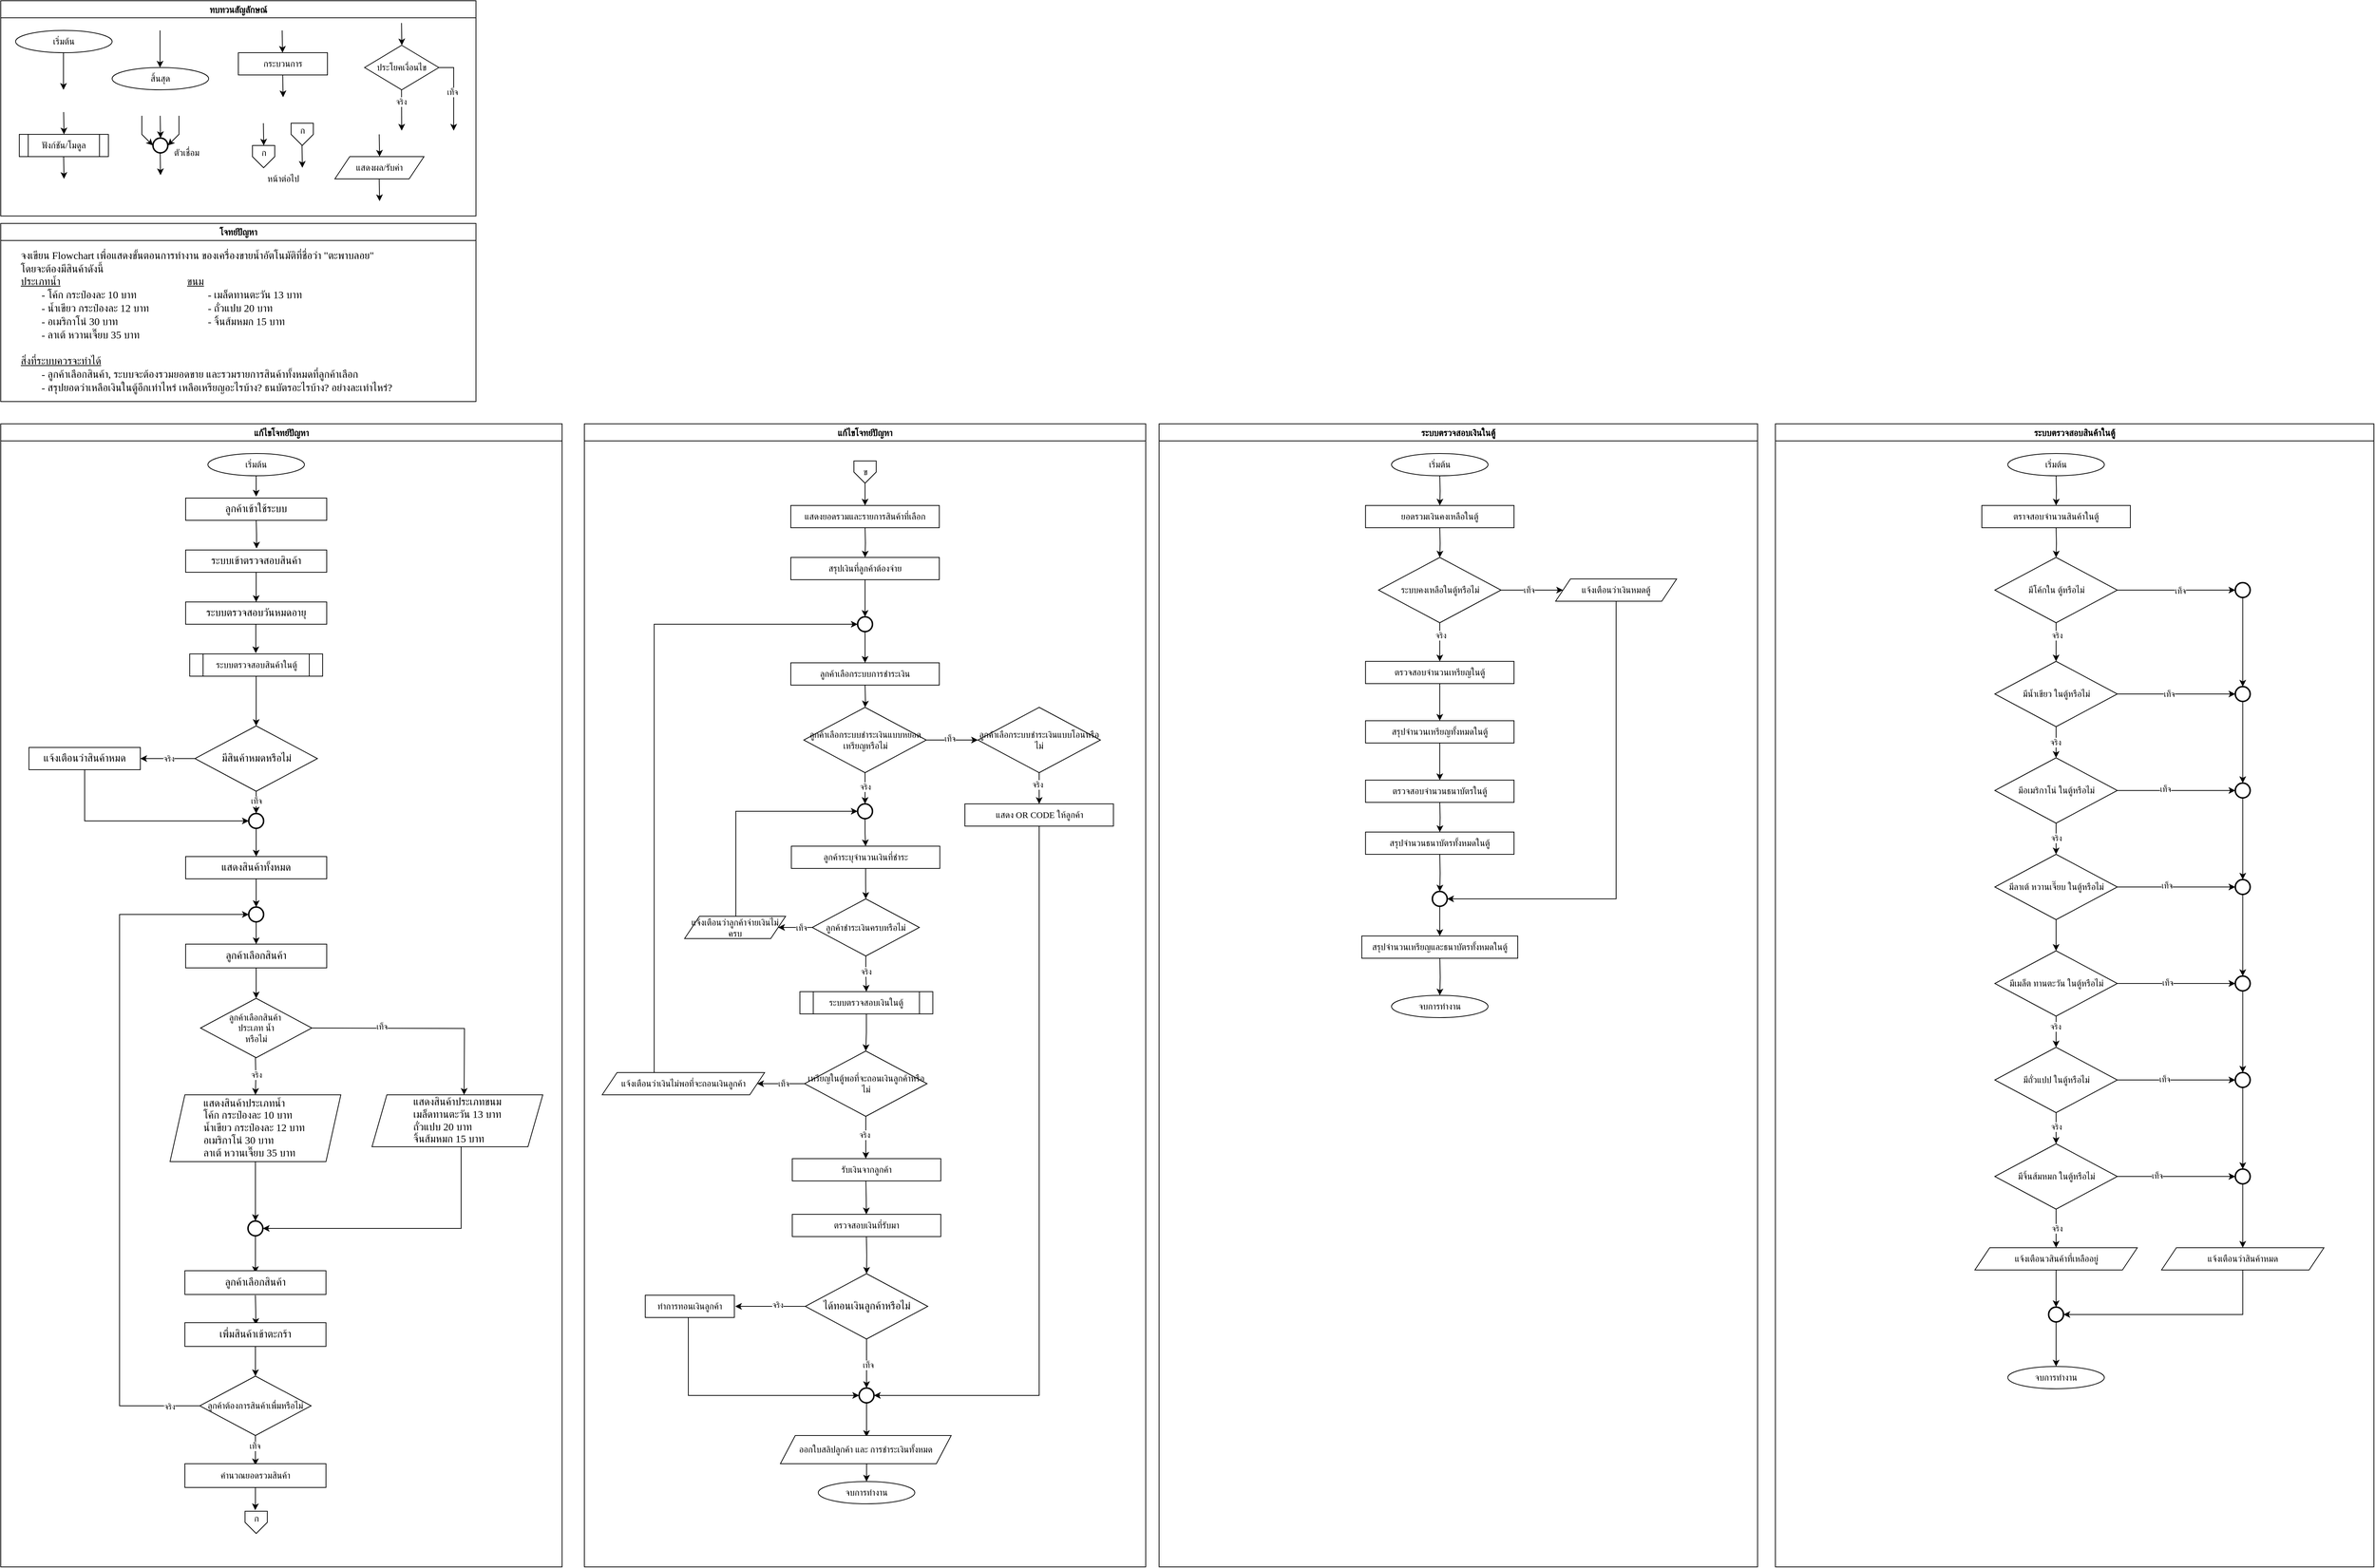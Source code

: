 <mxfile version="28.1.0">
  <diagram name="Page-1" id="ZnAy-Z_JcGmhEkle9WpI">
    <mxGraphModel grid="1" page="1" gridSize="10" guides="1" tooltips="1" connect="1" arrows="1" fold="1" pageScale="1" pageWidth="827" pageHeight="1169" math="0" shadow="0">
      <root>
        <mxCell id="0" />
        <mxCell id="1" parent="0" />
        <mxCell id="SwljqRqVUfrHi9Id9D4i-1" value="ทบทวนสัญลักษณ์" style="swimlane;fontFamily=Sarabun;fontSource=https://fonts.googleapis.com/css?family=Sarabun;" vertex="1" parent="1">
          <mxGeometry x="240" y="250" width="640" height="290" as="geometry" />
        </mxCell>
        <mxCell id="SwljqRqVUfrHi9Id9D4i-2" value="&lt;font data-font-src=&quot;https://fonts.googleapis.com/css?family=Sarabun&quot; face=&quot;Sarabun&quot;&gt;เริ่มต้น&lt;/font&gt;" style="ellipse;whiteSpace=wrap;html=1;" vertex="1" parent="SwljqRqVUfrHi9Id9D4i-1">
          <mxGeometry x="20" y="40" width="130" height="30" as="geometry" />
        </mxCell>
        <mxCell id="SwljqRqVUfrHi9Id9D4i-3" value="" style="endArrow=classic;html=1;rounded=0;" edge="1" parent="SwljqRqVUfrHi9Id9D4i-1">
          <mxGeometry width="50" height="50" relative="1" as="geometry">
            <mxPoint x="84.5" y="70" as="sourcePoint" />
            <mxPoint x="84.5" y="120" as="targetPoint" />
          </mxGeometry>
        </mxCell>
        <mxCell id="SwljqRqVUfrHi9Id9D4i-4" value="&lt;font face=&quot;Sarabun&quot;&gt;สิ้นสุด&lt;/font&gt;" style="ellipse;whiteSpace=wrap;html=1;" vertex="1" parent="SwljqRqVUfrHi9Id9D4i-1">
          <mxGeometry x="150" y="90" width="130" height="30" as="geometry" />
        </mxCell>
        <mxCell id="SwljqRqVUfrHi9Id9D4i-5" value="" style="endArrow=classic;html=1;rounded=0;" edge="1" parent="SwljqRqVUfrHi9Id9D4i-1">
          <mxGeometry width="50" height="50" relative="1" as="geometry">
            <mxPoint x="214.5" y="40" as="sourcePoint" />
            <mxPoint x="214.5" y="90" as="targetPoint" />
          </mxGeometry>
        </mxCell>
        <mxCell id="SwljqRqVUfrHi9Id9D4i-6" value="กระบวนการ" style="rounded=0;whiteSpace=wrap;html=1;fontFamily=Sarabun;fontSource=https://fonts.googleapis.com/css?family=Sarabun;" vertex="1" parent="SwljqRqVUfrHi9Id9D4i-1">
          <mxGeometry x="320" y="70" width="120" height="30" as="geometry" />
        </mxCell>
        <mxCell id="SwljqRqVUfrHi9Id9D4i-7" value="" style="endArrow=classic;html=1;rounded=0;" edge="1" parent="SwljqRqVUfrHi9Id9D4i-1">
          <mxGeometry width="50" height="50" relative="1" as="geometry">
            <mxPoint x="379" y="40" as="sourcePoint" />
            <mxPoint x="379.5" y="70" as="targetPoint" />
          </mxGeometry>
        </mxCell>
        <mxCell id="SwljqRqVUfrHi9Id9D4i-8" value="" style="endArrow=classic;html=1;rounded=0;" edge="1" parent="SwljqRqVUfrHi9Id9D4i-1">
          <mxGeometry width="50" height="50" relative="1" as="geometry">
            <mxPoint x="379.75" y="100" as="sourcePoint" />
            <mxPoint x="380.25" y="130" as="targetPoint" />
          </mxGeometry>
        </mxCell>
        <mxCell id="SwljqRqVUfrHi9Id9D4i-9" value="ประโยคเงื่อนไข" style="rhombus;whiteSpace=wrap;html=1;fontFamily=Sarabun;fontSource=https://fonts.googleapis.com/css?family=Sarabun;" vertex="1" parent="SwljqRqVUfrHi9Id9D4i-1">
          <mxGeometry x="490" y="60" width="100" height="60" as="geometry" />
        </mxCell>
        <mxCell id="SwljqRqVUfrHi9Id9D4i-10" value="" style="endArrow=classic;html=1;rounded=0;" edge="1" parent="SwljqRqVUfrHi9Id9D4i-1">
          <mxGeometry width="50" height="50" relative="1" as="geometry">
            <mxPoint x="539.71" y="30" as="sourcePoint" />
            <mxPoint x="540.21" y="60" as="targetPoint" />
          </mxGeometry>
        </mxCell>
        <mxCell id="SwljqRqVUfrHi9Id9D4i-11" value="" style="endArrow=classic;html=1;rounded=0;" edge="1" parent="SwljqRqVUfrHi9Id9D4i-1">
          <mxGeometry width="50" height="50" relative="1" as="geometry">
            <mxPoint x="539.71" y="120" as="sourcePoint" />
            <mxPoint x="540" y="175" as="targetPoint" />
          </mxGeometry>
        </mxCell>
        <mxCell id="SwljqRqVUfrHi9Id9D4i-12" value="จริง" style="edgeLabel;html=1;align=center;verticalAlign=middle;resizable=0;points=[];fontFamily=Sarabun;fontSource=https://fonts.googleapis.com/css?family=Sarabun;" connectable="0" vertex="1" parent="SwljqRqVUfrHi9Id9D4i-11">
          <mxGeometry x="-0.414" y="-1" relative="1" as="geometry">
            <mxPoint as="offset" />
          </mxGeometry>
        </mxCell>
        <mxCell id="SwljqRqVUfrHi9Id9D4i-13" value="" style="endArrow=classic;html=1;rounded=0;exitX=1;exitY=0.5;exitDx=0;exitDy=0;" edge="1" parent="SwljqRqVUfrHi9Id9D4i-1" source="SwljqRqVUfrHi9Id9D4i-9">
          <mxGeometry width="50" height="50" relative="1" as="geometry">
            <mxPoint x="620" y="95" as="sourcePoint" />
            <mxPoint x="610" y="175" as="targetPoint" />
            <Array as="points">
              <mxPoint x="610" y="90" />
            </Array>
          </mxGeometry>
        </mxCell>
        <mxCell id="SwljqRqVUfrHi9Id9D4i-14" value="&lt;font data-font-src=&quot;https://fonts.googleapis.com/css?family=Sarabun&quot; face=&quot;Sarabun&quot;&gt;เท็จ&lt;/font&gt;" style="edgeLabel;html=1;align=center;verticalAlign=middle;resizable=0;points=[];" connectable="0" vertex="1" parent="SwljqRqVUfrHi9Id9D4i-13">
          <mxGeometry x="-0.002" y="-2" relative="1" as="geometry">
            <mxPoint as="offset" />
          </mxGeometry>
        </mxCell>
        <mxCell id="SwljqRqVUfrHi9Id9D4i-15" value="&lt;font data-font-src=&quot;https://fonts.googleapis.com/css?family=Sarabun&quot; face=&quot;Sarabun&quot;&gt;ฟังก์ชัน/โมดูล&lt;/font&gt;" style="shape=process;whiteSpace=wrap;html=1;backgroundOutline=1;" vertex="1" parent="SwljqRqVUfrHi9Id9D4i-1">
          <mxGeometry x="25" y="180" width="120" height="30" as="geometry" />
        </mxCell>
        <mxCell id="SwljqRqVUfrHi9Id9D4i-16" value="" style="endArrow=classic;html=1;rounded=0;" edge="1" parent="SwljqRqVUfrHi9Id9D4i-1">
          <mxGeometry width="50" height="50" relative="1" as="geometry">
            <mxPoint x="84.71" y="150" as="sourcePoint" />
            <mxPoint x="85.21" y="180" as="targetPoint" />
          </mxGeometry>
        </mxCell>
        <mxCell id="SwljqRqVUfrHi9Id9D4i-17" value="" style="endArrow=classic;html=1;rounded=0;" edge="1" parent="SwljqRqVUfrHi9Id9D4i-1">
          <mxGeometry width="50" height="50" relative="1" as="geometry">
            <mxPoint x="84.71" y="210" as="sourcePoint" />
            <mxPoint x="85.21" y="240" as="targetPoint" />
          </mxGeometry>
        </mxCell>
        <mxCell id="SwljqRqVUfrHi9Id9D4i-18" value="" style="strokeWidth=2;html=1;shape=mxgraph.flowchart.start_2;whiteSpace=wrap;" vertex="1" parent="SwljqRqVUfrHi9Id9D4i-1">
          <mxGeometry x="205" y="185" width="20" height="20" as="geometry" />
        </mxCell>
        <mxCell id="SwljqRqVUfrHi9Id9D4i-19" value="" style="endArrow=classic;html=1;rounded=0;" edge="1" parent="SwljqRqVUfrHi9Id9D4i-1">
          <mxGeometry width="50" height="50" relative="1" as="geometry">
            <mxPoint x="214.71" y="155" as="sourcePoint" />
            <mxPoint x="215.21" y="185" as="targetPoint" />
          </mxGeometry>
        </mxCell>
        <mxCell id="SwljqRqVUfrHi9Id9D4i-20" value="" style="endArrow=classic;html=1;rounded=0;entryX=0;entryY=0.5;entryDx=0;entryDy=0;entryPerimeter=0;" edge="1" parent="SwljqRqVUfrHi9Id9D4i-1" target="SwljqRqVUfrHi9Id9D4i-18">
          <mxGeometry width="50" height="50" relative="1" as="geometry">
            <mxPoint x="190.0" y="155" as="sourcePoint" />
            <mxPoint x="190.5" y="185" as="targetPoint" />
            <Array as="points">
              <mxPoint x="190" y="180" />
            </Array>
          </mxGeometry>
        </mxCell>
        <mxCell id="SwljqRqVUfrHi9Id9D4i-21" value="" style="endArrow=classic;html=1;rounded=0;entryX=1;entryY=0.5;entryDx=0;entryDy=0;entryPerimeter=0;" edge="1" parent="SwljqRqVUfrHi9Id9D4i-1" target="SwljqRqVUfrHi9Id9D4i-18">
          <mxGeometry width="50" height="50" relative="1" as="geometry">
            <mxPoint x="240.0" y="155" as="sourcePoint" />
            <mxPoint x="240.5" y="185" as="targetPoint" />
            <Array as="points">
              <mxPoint x="240" y="180" />
            </Array>
          </mxGeometry>
        </mxCell>
        <mxCell id="SwljqRqVUfrHi9Id9D4i-22" value="" style="endArrow=classic;html=1;rounded=0;" edge="1" parent="SwljqRqVUfrHi9Id9D4i-1">
          <mxGeometry width="50" height="50" relative="1" as="geometry">
            <mxPoint x="214.71" y="205" as="sourcePoint" />
            <mxPoint x="215.21" y="235" as="targetPoint" />
          </mxGeometry>
        </mxCell>
        <mxCell id="SwljqRqVUfrHi9Id9D4i-23" value="&lt;font data-font-src=&quot;https://fonts.googleapis.com/css?family=Sarabun&quot; face=&quot;Sarabun&quot;&gt;ตัวเชื่อม&lt;/font&gt;" style="text;html=1;align=center;verticalAlign=middle;resizable=0;points=[];autosize=1;strokeColor=none;fillColor=none;" vertex="1" parent="SwljqRqVUfrHi9Id9D4i-1">
          <mxGeometry x="220" y="190" width="60" height="30" as="geometry" />
        </mxCell>
        <mxCell id="SwljqRqVUfrHi9Id9D4i-24" value="" style="endArrow=classic;html=1;rounded=0;" edge="1" parent="SwljqRqVUfrHi9Id9D4i-1">
          <mxGeometry width="50" height="50" relative="1" as="geometry">
            <mxPoint x="353.71" y="165" as="sourcePoint" />
            <mxPoint x="354.21" y="195" as="targetPoint" />
          </mxGeometry>
        </mxCell>
        <mxCell id="SwljqRqVUfrHi9Id9D4i-25" value="" style="verticalLabelPosition=bottom;verticalAlign=top;html=1;shape=offPageConnector;rounded=0;size=0.5;" vertex="1" parent="SwljqRqVUfrHi9Id9D4i-1">
          <mxGeometry x="339" y="195" width="30" height="30" as="geometry" />
        </mxCell>
        <mxCell id="SwljqRqVUfrHi9Id9D4i-26" value="" style="endArrow=classic;html=1;rounded=0;" edge="1" parent="SwljqRqVUfrHi9Id9D4i-1">
          <mxGeometry width="50" height="50" relative="1" as="geometry">
            <mxPoint x="405.71" y="195" as="sourcePoint" />
            <mxPoint x="406.21" y="225" as="targetPoint" />
          </mxGeometry>
        </mxCell>
        <mxCell id="SwljqRqVUfrHi9Id9D4i-27" value="" style="verticalLabelPosition=bottom;verticalAlign=top;html=1;shape=offPageConnector;rounded=0;size=0.5;" vertex="1" parent="SwljqRqVUfrHi9Id9D4i-1">
          <mxGeometry x="391" y="165" width="30" height="30" as="geometry" />
        </mxCell>
        <mxCell id="SwljqRqVUfrHi9Id9D4i-28" value="หน้าต่อไป" style="text;html=1;align=center;verticalAlign=middle;resizable=0;points=[];autosize=1;strokeColor=none;fillColor=none;fontFamily=Sarabun;fontSource=https://fonts.googleapis.com/css?family=Sarabun;" vertex="1" parent="SwljqRqVUfrHi9Id9D4i-1">
          <mxGeometry x="345" y="225" width="70" height="30" as="geometry" />
        </mxCell>
        <mxCell id="SwljqRqVUfrHi9Id9D4i-29" value="ก" style="text;html=1;align=center;verticalAlign=middle;resizable=0;points=[];autosize=1;strokeColor=none;fillColor=none;fontFamily=Sarabun;fontSource=https://fonts.googleapis.com/css?family=Sarabun;" vertex="1" parent="SwljqRqVUfrHi9Id9D4i-1">
          <mxGeometry x="339" y="190" width="30" height="30" as="geometry" />
        </mxCell>
        <mxCell id="SwljqRqVUfrHi9Id9D4i-30" value="ก" style="text;html=1;align=center;verticalAlign=middle;resizable=0;points=[];autosize=1;strokeColor=none;fillColor=none;fontFamily=Sarabun;fontSource=https://fonts.googleapis.com/css?family=Sarabun;" vertex="1" parent="SwljqRqVUfrHi9Id9D4i-1">
          <mxGeometry x="391" y="160" width="30" height="30" as="geometry" />
        </mxCell>
        <mxCell id="SwljqRqVUfrHi9Id9D4i-31" value="แสดงผล/รับค่า" style="shape=parallelogram;perimeter=parallelogramPerimeter;whiteSpace=wrap;html=1;fixedSize=1;fontFamily=Sarabun;fontSource=https://fonts.googleapis.com/css?family=Sarabun;" vertex="1" parent="SwljqRqVUfrHi9Id9D4i-1">
          <mxGeometry x="450" y="210" width="120" height="30" as="geometry" />
        </mxCell>
        <mxCell id="SwljqRqVUfrHi9Id9D4i-32" value="" style="endArrow=classic;html=1;rounded=0;" edge="1" parent="SwljqRqVUfrHi9Id9D4i-1">
          <mxGeometry width="50" height="50" relative="1" as="geometry">
            <mxPoint x="509.71" y="180" as="sourcePoint" />
            <mxPoint x="510.21" y="210" as="targetPoint" />
          </mxGeometry>
        </mxCell>
        <mxCell id="SwljqRqVUfrHi9Id9D4i-33" value="" style="endArrow=classic;html=1;rounded=0;" edge="1" parent="SwljqRqVUfrHi9Id9D4i-1">
          <mxGeometry width="50" height="50" relative="1" as="geometry">
            <mxPoint x="509.71" y="240" as="sourcePoint" />
            <mxPoint x="510.21" y="270" as="targetPoint" />
          </mxGeometry>
        </mxCell>
        <mxCell id="SwljqRqVUfrHi9Id9D4i-34" value="แก้ไขโจทย์ปัญหา" style="swimlane;fontFamily=Sarabun;fontSource=https://fonts.googleapis.com/css?family=Sarabun;" vertex="1" parent="1">
          <mxGeometry x="240" y="820" width="756" height="1540" as="geometry" />
        </mxCell>
        <mxCell id="SwljqRqVUfrHi9Id9D4i-35" style="edgeStyle=orthogonalEdgeStyle;rounded=0;orthogonalLoop=1;jettySize=auto;html=1;" edge="1" parent="SwljqRqVUfrHi9Id9D4i-34" source="SwljqRqVUfrHi9Id9D4i-36">
          <mxGeometry relative="1" as="geometry">
            <mxPoint x="344" y="98" as="targetPoint" />
          </mxGeometry>
        </mxCell>
        <mxCell id="SwljqRqVUfrHi9Id9D4i-36" value="&lt;font data-font-src=&quot;https://fonts.googleapis.com/css?family=Sarabun&quot; face=&quot;Sarabun&quot;&gt;เริ่มต้น&lt;/font&gt;" style="ellipse;whiteSpace=wrap;html=1;" vertex="1" parent="SwljqRqVUfrHi9Id9D4i-34">
          <mxGeometry x="279" y="40" width="130" height="30" as="geometry" />
        </mxCell>
        <mxCell id="SwljqRqVUfrHi9Id9D4i-37" style="edgeStyle=orthogonalEdgeStyle;rounded=0;orthogonalLoop=1;jettySize=auto;html=1;entryX=0.5;entryY=0;entryDx=0;entryDy=0;" edge="1" parent="SwljqRqVUfrHi9Id9D4i-34">
          <mxGeometry relative="1" as="geometry">
            <mxPoint x="320" y="710" as="targetPoint" />
          </mxGeometry>
        </mxCell>
        <mxCell id="SwljqRqVUfrHi9Id9D4i-38" style="edgeStyle=orthogonalEdgeStyle;rounded=0;orthogonalLoop=1;jettySize=auto;html=1;entryX=0.5;entryY=0;entryDx=0;entryDy=0;" edge="1" parent="SwljqRqVUfrHi9Id9D4i-34">
          <mxGeometry relative="1" as="geometry">
            <mxPoint x="320" y="780" as="targetPoint" />
          </mxGeometry>
        </mxCell>
        <mxCell id="SwljqRqVUfrHi9Id9D4i-39" style="edgeStyle=orthogonalEdgeStyle;rounded=0;orthogonalLoop=1;jettySize=auto;html=1;entryX=1;entryY=0.5;entryDx=0;entryDy=0;" edge="1" parent="SwljqRqVUfrHi9Id9D4i-34">
          <mxGeometry relative="1" as="geometry">
            <Array as="points">
              <mxPoint x="426" y="820" />
              <mxPoint x="426" y="655" />
            </Array>
            <mxPoint x="394.89" y="820.059" as="sourcePoint" />
          </mxGeometry>
        </mxCell>
        <mxCell id="SwljqRqVUfrHi9Id9D4i-40" style="edgeStyle=orthogonalEdgeStyle;rounded=0;orthogonalLoop=1;jettySize=auto;html=1;entryX=0.5;entryY=0;entryDx=0;entryDy=0;" edge="1" parent="SwljqRqVUfrHi9Id9D4i-34">
          <mxGeometry relative="1" as="geometry">
            <mxPoint x="320" y="908" as="targetPoint" />
          </mxGeometry>
        </mxCell>
        <mxCell id="SwljqRqVUfrHi9Id9D4i-41" style="edgeStyle=orthogonalEdgeStyle;rounded=0;orthogonalLoop=1;jettySize=auto;html=1;entryX=0.5;entryY=0;entryDx=0;entryDy=0;" edge="1" parent="SwljqRqVUfrHi9Id9D4i-34">
          <mxGeometry relative="1" as="geometry">
            <mxPoint x="344" y="128" as="sourcePoint" />
            <mxPoint x="344.5" y="168" as="targetPoint" />
          </mxGeometry>
        </mxCell>
        <mxCell id="SwljqRqVUfrHi9Id9D4i-47" style="edgeStyle=orthogonalEdgeStyle;rounded=0;orthogonalLoop=1;jettySize=auto;html=1;entryX=1;entryY=0.5;entryDx=0;entryDy=0;" edge="1" parent="SwljqRqVUfrHi9Id9D4i-34" source="SwljqRqVUfrHi9Id9D4i-49">
          <mxGeometry relative="1" as="geometry">
            <mxPoint x="188" y="451" as="targetPoint" />
          </mxGeometry>
        </mxCell>
        <mxCell id="SwljqRqVUfrHi9Id9D4i-48" value="จริง" style="edgeLabel;html=1;align=center;verticalAlign=middle;resizable=0;points=[];" connectable="0" vertex="1" parent="SwljqRqVUfrHi9Id9D4i-47">
          <mxGeometry x="-0.022" relative="1" as="geometry">
            <mxPoint as="offset" />
          </mxGeometry>
        </mxCell>
        <mxCell id="SwljqRqVUfrHi9Id9D4i-49" value="&lt;font style=&quot;font-size: 14px;&quot;&gt;มีสินค้าหมดหรือไม่&lt;/font&gt;" style="rhombus;whiteSpace=wrap;html=1;fontFamily=Sarabun;fontSource=https://fonts.googleapis.com/css?family=Sarabun;" vertex="1" parent="SwljqRqVUfrHi9Id9D4i-34">
          <mxGeometry x="261.5" y="407" width="165" height="88" as="geometry" />
        </mxCell>
        <mxCell id="SwljqRqVUfrHi9Id9D4i-51" value="&lt;span style=&quot;font-size: 14px; text-align: left; text-wrap-mode: nowrap;&quot;&gt;แจ้งเตือนว่าสินค้าหมด&lt;/span&gt;" style="rounded=0;whiteSpace=wrap;html=1;fontFamily=Sarabun;fontSource=https://fonts.googleapis.com/css?family=Sarabun;" vertex="1" parent="SwljqRqVUfrHi9Id9D4i-34">
          <mxGeometry x="38" y="436" width="150" height="30" as="geometry" />
        </mxCell>
        <mxCell id="SwljqRqVUfrHi9Id9D4i-52" style="edgeStyle=orthogonalEdgeStyle;rounded=0;orthogonalLoop=1;jettySize=auto;html=1;" edge="1" parent="SwljqRqVUfrHi9Id9D4i-34" target="SwljqRqVUfrHi9Id9D4i-57">
          <mxGeometry relative="1" as="geometry">
            <mxPoint x="343" y="854" as="sourcePoint" />
          </mxGeometry>
        </mxCell>
        <mxCell id="SwljqRqVUfrHi9Id9D4i-53" value="จริง" style="edgeLabel;html=1;align=center;verticalAlign=middle;resizable=0;points=[];" connectable="0" vertex="1" parent="SwljqRqVUfrHi9Id9D4i-52">
          <mxGeometry x="-0.154" relative="1" as="geometry">
            <mxPoint y="1" as="offset" />
          </mxGeometry>
        </mxCell>
        <mxCell id="SwljqRqVUfrHi9Id9D4i-54" style="edgeStyle=orthogonalEdgeStyle;rounded=0;orthogonalLoop=1;jettySize=auto;html=1;" edge="1" parent="SwljqRqVUfrHi9Id9D4i-34">
          <mxGeometry relative="1" as="geometry">
            <mxPoint x="417.901" y="814.053" as="sourcePoint" />
            <mxPoint x="624" y="904" as="targetPoint" />
          </mxGeometry>
        </mxCell>
        <mxCell id="SwljqRqVUfrHi9Id9D4i-55" value="เท็จ" style="edgeLabel;html=1;align=center;verticalAlign=middle;resizable=0;points=[];" connectable="0" vertex="1" parent="SwljqRqVUfrHi9Id9D4i-54">
          <mxGeometry x="-0.363" y="3" relative="1" as="geometry">
            <mxPoint as="offset" />
          </mxGeometry>
        </mxCell>
        <mxCell id="SwljqRqVUfrHi9Id9D4i-56" value="ลูกค้าเลือกสินค้า&amp;nbsp;&lt;div&gt;ประเภท น้ำ&lt;/div&gt;&lt;div&gt;หรือไม่&lt;/div&gt;" style="rhombus;whiteSpace=wrap;html=1;fontFamily=Sarabun;fontSource=https://fonts.googleapis.com/css?family=Sarabun;" vertex="1" parent="SwljqRqVUfrHi9Id9D4i-34">
          <mxGeometry x="269" y="774" width="150" height="80" as="geometry" />
        </mxCell>
        <mxCell id="SwljqRqVUfrHi9Id9D4i-57" value="&lt;div style=&quot;text-align: left;&quot;&gt;&lt;span style=&quot;font-size: 14px; text-wrap-mode: nowrap;&quot;&gt;แสดงสินค้าประเภทน้ำ&lt;/span&gt;&lt;span style=&quot;font-size: 14px; text-wrap-mode: nowrap; background-color: transparent; color: light-dark(rgb(0, 0, 0), rgb(255, 255, 255));&quot;&gt;&lt;/span&gt;&lt;/div&gt;&lt;div style=&quot;text-align: left;&quot;&gt;&lt;span style=&quot;font-size: 14px; text-wrap-mode: nowrap; background-color: transparent; color: light-dark(rgb(0, 0, 0), rgb(255, 255, 255));&quot;&gt;โค้ก กระป๋องละ 10 บาท&lt;/span&gt;&lt;/div&gt;&lt;div style=&quot;text-align: left;&quot;&gt;&lt;span style=&quot;font-size: 14px; text-wrap-mode: nowrap;&quot;&gt;น้ำเขียว กระป๋องละ 12 บาท&lt;/span&gt;&lt;span style=&quot;font-size: 14px; white-space: pre;&quot;&gt;&#x9;&lt;/span&gt;&lt;span style=&quot;font-size: 14px; text-wrap-mode: nowrap;&quot;&gt;&lt;/span&gt;&lt;/div&gt;&lt;div style=&quot;text-align: left;&quot;&gt;&lt;span style=&quot;font-size: 14px; text-wrap-mode: nowrap;&quot;&gt;อเมริกาโน่ 30 บาท&lt;/span&gt;&lt;/div&gt;&lt;div style=&quot;text-align: left;&quot;&gt;&lt;span style=&quot;font-size: 14px; text-wrap-mode: nowrap;&quot;&gt;ลาเต้ หวานเจี๊ยบ 35 บาท&lt;/span&gt;&lt;/div&gt;" style="shape=parallelogram;perimeter=parallelogramPerimeter;whiteSpace=wrap;html=1;fixedSize=1;fontFamily=Sarabun;fontSource=https://fonts.googleapis.com/css?family=Sarabun;" vertex="1" parent="SwljqRqVUfrHi9Id9D4i-34">
          <mxGeometry x="228" y="904" width="230" height="90" as="geometry" />
        </mxCell>
        <mxCell id="SwljqRqVUfrHi9Id9D4i-58" value="&lt;div style=&quot;text-align: left;&quot;&gt;&lt;div&gt;&lt;span style=&quot;font-size: 14px; text-wrap-mode: nowrap;&quot;&gt;แสดงสินค้าประเภท&lt;/span&gt;&lt;span style=&quot;background-color: transparent; color: light-dark(rgb(0, 0, 0), rgb(255, 255, 255)); text-wrap-mode: nowrap; font-size: 14px;&quot;&gt;&lt;span style=&quot;white-space-collapse: preserve;&quot;&gt;ข&lt;/span&gt;นม&lt;/span&gt;&lt;/div&gt;&lt;div&gt;&lt;span style=&quot;font-size: 14px; text-wrap-mode: nowrap;&quot;&gt;เ&lt;/span&gt;&lt;span style=&quot;font-size: 14px; text-wrap-mode: nowrap; background-color: transparent; color: light-dark(rgb(0, 0, 0), rgb(255, 255, 255));&quot;&gt;มล็ดทานตะวัน 13 บาท&lt;/span&gt;&lt;/div&gt;&lt;div&gt;&lt;span style=&quot;font-size: 14px; text-wrap-mode: nowrap;&quot;&gt;ถั่วแปบ 20 บาท&lt;/span&gt;&lt;span style=&quot;font-size: 14px; text-wrap-mode: nowrap; background-color: transparent; color: light-dark(rgb(0, 0, 0), rgb(255, 255, 255));&quot;&gt;&lt;/span&gt;&lt;/div&gt;&lt;div&gt;&lt;span style=&quot;font-size: 14px; text-wrap-mode: nowrap;&quot;&gt;จิ้นส้มหมก 15 บาท&lt;/span&gt;&lt;/div&gt;&lt;/div&gt;" style="shape=parallelogram;perimeter=parallelogramPerimeter;whiteSpace=wrap;html=1;fixedSize=1;fontFamily=Sarabun;fontSource=https://fonts.googleapis.com/css?family=Sarabun;" vertex="1" parent="SwljqRqVUfrHi9Id9D4i-34">
          <mxGeometry x="500" y="904" width="230" height="70" as="geometry" />
        </mxCell>
        <mxCell id="SwljqRqVUfrHi9Id9D4i-59" style="edgeStyle=orthogonalEdgeStyle;rounded=0;orthogonalLoop=1;jettySize=auto;html=1;entryX=0.5;entryY=0;entryDx=0;entryDy=0;" edge="1" parent="SwljqRqVUfrHi9Id9D4i-34" source="SwljqRqVUfrHi9Id9D4i-60">
          <mxGeometry relative="1" as="geometry">
            <mxPoint x="343" y="1144" as="targetPoint" />
          </mxGeometry>
        </mxCell>
        <mxCell id="SwljqRqVUfrHi9Id9D4i-60" value="" style="strokeWidth=2;html=1;shape=mxgraph.flowchart.start_2;whiteSpace=wrap;" vertex="1" parent="SwljqRqVUfrHi9Id9D4i-34">
          <mxGeometry x="333" y="1074" width="20" height="20" as="geometry" />
        </mxCell>
        <mxCell id="SwljqRqVUfrHi9Id9D4i-61" style="edgeStyle=orthogonalEdgeStyle;rounded=0;orthogonalLoop=1;jettySize=auto;html=1;" edge="1" parent="SwljqRqVUfrHi9Id9D4i-34">
          <mxGeometry relative="1" as="geometry">
            <mxPoint x="343.5" y="270" as="sourcePoint" />
            <mxPoint x="343.5" y="309" as="targetPoint" />
          </mxGeometry>
        </mxCell>
        <mxCell id="SwljqRqVUfrHi9Id9D4i-63" style="edgeStyle=orthogonalEdgeStyle;rounded=0;orthogonalLoop=1;jettySize=auto;html=1;entryX=0.5;entryY=0;entryDx=0;entryDy=0;entryPerimeter=0;" edge="1" parent="SwljqRqVUfrHi9Id9D4i-34" source="SwljqRqVUfrHi9Id9D4i-57" target="SwljqRqVUfrHi9Id9D4i-60">
          <mxGeometry relative="1" as="geometry" />
        </mxCell>
        <mxCell id="SwljqRqVUfrHi9Id9D4i-65" style="edgeStyle=orthogonalEdgeStyle;rounded=0;orthogonalLoop=1;jettySize=auto;html=1;entryX=0.5;entryY=0;entryDx=0;entryDy=0;" edge="1" parent="SwljqRqVUfrHi9Id9D4i-34">
          <mxGeometry relative="1" as="geometry">
            <mxPoint x="342.941" y="1174" as="sourcePoint" />
            <mxPoint x="343.5" y="1214" as="targetPoint" />
          </mxGeometry>
        </mxCell>
        <mxCell id="SwljqRqVUfrHi9Id9D4i-66" style="edgeStyle=orthogonalEdgeStyle;rounded=0;orthogonalLoop=1;jettySize=auto;html=1;" edge="1" parent="SwljqRqVUfrHi9Id9D4i-34" source="SwljqRqVUfrHi9Id9D4i-68">
          <mxGeometry relative="1" as="geometry">
            <mxPoint x="343" y="1403.0" as="targetPoint" />
          </mxGeometry>
        </mxCell>
        <mxCell id="SwljqRqVUfrHi9Id9D4i-67" value="เท็จ" style="edgeLabel;html=1;align=center;verticalAlign=middle;resizable=0;points=[];" connectable="0" vertex="1" parent="SwljqRqVUfrHi9Id9D4i-66">
          <mxGeometry x="-0.333" y="-1" relative="1" as="geometry">
            <mxPoint as="offset" />
          </mxGeometry>
        </mxCell>
        <mxCell id="SwljqRqVUfrHi9Id9D4i-68" value="ลูกค้าต้องการสินค้าเพื่มหรือไม่" style="rhombus;whiteSpace=wrap;html=1;fontFamily=Sarabun;fontSource=https://fonts.googleapis.com/css?family=Sarabun;" vertex="1" parent="SwljqRqVUfrHi9Id9D4i-34">
          <mxGeometry x="268" y="1283" width="150" height="80" as="geometry" />
        </mxCell>
        <mxCell id="SwljqRqVUfrHi9Id9D4i-74" value="&lt;span style=&quot;font-size: 14px; text-align: left; text-wrap-mode: nowrap;&quot;&gt;ลูกค้าเข้าใช้ระบบ&lt;/span&gt;" style="rounded=0;whiteSpace=wrap;html=1;fontFamily=Sarabun;fontSource=https://fonts.googleapis.com/css?family=Sarabun;" vertex="1" parent="SwljqRqVUfrHi9Id9D4i-34">
          <mxGeometry x="249" y="100" width="190" height="30" as="geometry" />
        </mxCell>
        <mxCell id="SwljqRqVUfrHi9Id9D4i-75" style="edgeStyle=orthogonalEdgeStyle;rounded=0;orthogonalLoop=1;jettySize=auto;html=1;entryX=0.5;entryY=0;entryDx=0;entryDy=0;" edge="1" parent="SwljqRqVUfrHi9Id9D4i-34" source="SwljqRqVUfrHi9Id9D4i-76" target="SwljqRqVUfrHi9Id9D4i-77">
          <mxGeometry relative="1" as="geometry" />
        </mxCell>
        <mxCell id="SwljqRqVUfrHi9Id9D4i-76" value="&lt;span style=&quot;font-size: 14px; text-align: left; text-wrap-mode: nowrap;&quot;&gt;ระบบเข้าตรวจสอบสินค้า&lt;/span&gt;" style="rounded=0;whiteSpace=wrap;html=1;fontFamily=Sarabun;fontSource=https://fonts.googleapis.com/css?family=Sarabun;" vertex="1" parent="SwljqRqVUfrHi9Id9D4i-34">
          <mxGeometry x="249" y="170" width="190" height="30" as="geometry" />
        </mxCell>
        <mxCell id="SwljqRqVUfrHi9Id9D4i-77" value="&lt;span style=&quot;font-size: 14px; text-align: left; text-wrap-mode: nowrap;&quot;&gt;ระบบตรวจสอบวันหมดอายุ&lt;/span&gt;" style="rounded=0;whiteSpace=wrap;html=1;fontFamily=Sarabun;fontSource=https://fonts.googleapis.com/css?family=Sarabun;" vertex="1" parent="SwljqRqVUfrHi9Id9D4i-34">
          <mxGeometry x="249" y="240" width="190" height="30" as="geometry" />
        </mxCell>
        <mxCell id="SwljqRqVUfrHi9Id9D4i-78" value="&lt;span style=&quot;font-size: 14px; text-align: left; text-wrap-mode: nowrap;&quot;&gt;แสดงสินค้าทั้งหมด&lt;/span&gt;" style="rounded=0;whiteSpace=wrap;html=1;fontFamily=Sarabun;fontSource=https://fonts.googleapis.com/css?family=Sarabun;" vertex="1" parent="SwljqRqVUfrHi9Id9D4i-34">
          <mxGeometry x="249" y="583" width="190" height="30" as="geometry" />
        </mxCell>
        <mxCell id="SwljqRqVUfrHi9Id9D4i-79" style="edgeStyle=orthogonalEdgeStyle;rounded=0;orthogonalLoop=1;jettySize=auto;html=1;entryX=0.5;entryY=0;entryDx=0;entryDy=0;" edge="1" parent="SwljqRqVUfrHi9Id9D4i-34" source="SwljqRqVUfrHi9Id9D4i-80" target="SwljqRqVUfrHi9Id9D4i-56">
          <mxGeometry relative="1" as="geometry" />
        </mxCell>
        <mxCell id="SwljqRqVUfrHi9Id9D4i-80" value="&lt;span style=&quot;font-size: 14px; text-align: left; text-wrap-mode: nowrap;&quot;&gt;ลูกค้าเลือกสินค้า&lt;/span&gt;" style="rounded=0;whiteSpace=wrap;html=1;fontFamily=Sarabun;fontSource=https://fonts.googleapis.com/css?family=Sarabun;" vertex="1" parent="SwljqRqVUfrHi9Id9D4i-34">
          <mxGeometry x="249" y="701" width="190" height="32" as="geometry" />
        </mxCell>
        <mxCell id="SwljqRqVUfrHi9Id9D4i-81" style="edgeStyle=orthogonalEdgeStyle;rounded=0;orthogonalLoop=1;jettySize=auto;html=1;entryX=0.5;entryY=0;entryDx=0;entryDy=0;" edge="1" parent="SwljqRqVUfrHi9Id9D4i-34" source="SwljqRqVUfrHi9Id9D4i-82" target="SwljqRqVUfrHi9Id9D4i-80">
          <mxGeometry relative="1" as="geometry" />
        </mxCell>
        <mxCell id="SwljqRqVUfrHi9Id9D4i-82" value="" style="strokeWidth=2;html=1;shape=mxgraph.flowchart.start_2;whiteSpace=wrap;" vertex="1" parent="SwljqRqVUfrHi9Id9D4i-34">
          <mxGeometry x="334" y="651" width="20" height="20" as="geometry" />
        </mxCell>
        <mxCell id="SwljqRqVUfrHi9Id9D4i-83" style="edgeStyle=orthogonalEdgeStyle;rounded=0;orthogonalLoop=1;jettySize=auto;html=1;entryX=0.5;entryY=0;entryDx=0;entryDy=0;entryPerimeter=0;" edge="1" parent="SwljqRqVUfrHi9Id9D4i-34" source="SwljqRqVUfrHi9Id9D4i-78" target="SwljqRqVUfrHi9Id9D4i-82">
          <mxGeometry relative="1" as="geometry" />
        </mxCell>
        <mxCell id="SwljqRqVUfrHi9Id9D4i-84" style="edgeStyle=orthogonalEdgeStyle;rounded=0;orthogonalLoop=1;jettySize=auto;html=1;entryX=0;entryY=0.5;entryDx=0;entryDy=0;entryPerimeter=0;" edge="1" parent="SwljqRqVUfrHi9Id9D4i-34" source="SwljqRqVUfrHi9Id9D4i-68" target="SwljqRqVUfrHi9Id9D4i-82">
          <mxGeometry relative="1" as="geometry">
            <Array as="points">
              <mxPoint x="160" y="1323" />
              <mxPoint x="160" y="661" />
            </Array>
          </mxGeometry>
        </mxCell>
        <mxCell id="SwljqRqVUfrHi9Id9D4i-85" value="จริง" style="edgeLabel;html=1;align=center;verticalAlign=middle;resizable=0;points=[];" connectable="0" vertex="1" parent="SwljqRqVUfrHi9Id9D4i-84">
          <mxGeometry x="-0.912" y="1" relative="1" as="geometry">
            <mxPoint as="offset" />
          </mxGeometry>
        </mxCell>
        <mxCell id="SwljqRqVUfrHi9Id9D4i-86" value="&lt;span style=&quot;font-size: 14px; text-align: left; text-wrap-mode: nowrap;&quot;&gt;ลูกค้าเลือกสินค้า&lt;/span&gt;" style="rounded=0;whiteSpace=wrap;html=1;fontFamily=Sarabun;fontSource=https://fonts.googleapis.com/css?family=Sarabun;" vertex="1" parent="SwljqRqVUfrHi9Id9D4i-34">
          <mxGeometry x="248" y="1141" width="190" height="32" as="geometry" />
        </mxCell>
        <mxCell id="SwljqRqVUfrHi9Id9D4i-186" style="edgeStyle=orthogonalEdgeStyle;rounded=0;orthogonalLoop=1;jettySize=auto;html=1;entryX=0.5;entryY=0;entryDx=0;entryDy=0;" edge="1" parent="SwljqRqVUfrHi9Id9D4i-34" source="SwljqRqVUfrHi9Id9D4i-87" target="SwljqRqVUfrHi9Id9D4i-68">
          <mxGeometry relative="1" as="geometry" />
        </mxCell>
        <mxCell id="SwljqRqVUfrHi9Id9D4i-87" value="&lt;span style=&quot;font-size: 14px; text-align: left; text-wrap-mode: nowrap;&quot;&gt;เพื่มสินค้าเข้าตะกร้า&lt;/span&gt;" style="rounded=0;whiteSpace=wrap;html=1;fontFamily=Sarabun;fontSource=https://fonts.googleapis.com/css?family=Sarabun;" vertex="1" parent="SwljqRqVUfrHi9Id9D4i-34">
          <mxGeometry x="248" y="1211" width="190" height="32" as="geometry" />
        </mxCell>
        <mxCell id="SwljqRqVUfrHi9Id9D4i-88" value="&lt;span style=&quot;text-align: left;&quot;&gt;คำนวณยอดรวมสินค้า&lt;/span&gt;" style="rounded=0;whiteSpace=wrap;html=1;fontFamily=Sarabun;fontSource=https://fonts.googleapis.com/css?family=Sarabun;" vertex="1" parent="SwljqRqVUfrHi9Id9D4i-34">
          <mxGeometry x="248" y="1401" width="190" height="32" as="geometry" />
        </mxCell>
        <mxCell id="SwljqRqVUfrHi9Id9D4i-92" style="edgeStyle=orthogonalEdgeStyle;rounded=0;orthogonalLoop=1;jettySize=auto;html=1;entryX=0.5;entryY=0;entryDx=0;entryDy=0;" edge="1" parent="SwljqRqVUfrHi9Id9D4i-34" source="SwljqRqVUfrHi9Id9D4i-93" target="SwljqRqVUfrHi9Id9D4i-78">
          <mxGeometry relative="1" as="geometry" />
        </mxCell>
        <mxCell id="SwljqRqVUfrHi9Id9D4i-93" value="" style="strokeWidth=2;html=1;shape=mxgraph.flowchart.start_2;whiteSpace=wrap;" vertex="1" parent="SwljqRqVUfrHi9Id9D4i-34">
          <mxGeometry x="334" y="525" width="20" height="20" as="geometry" />
        </mxCell>
        <mxCell id="SwljqRqVUfrHi9Id9D4i-94" style="edgeStyle=orthogonalEdgeStyle;rounded=0;orthogonalLoop=1;jettySize=auto;html=1;entryX=0.5;entryY=0;entryDx=0;entryDy=0;entryPerimeter=0;" edge="1" parent="SwljqRqVUfrHi9Id9D4i-34" source="SwljqRqVUfrHi9Id9D4i-49" target="SwljqRqVUfrHi9Id9D4i-93">
          <mxGeometry relative="1" as="geometry" />
        </mxCell>
        <mxCell id="SwljqRqVUfrHi9Id9D4i-95" value="เท็จ" style="edgeLabel;html=1;align=center;verticalAlign=middle;resizable=0;points=[];" connectable="0" vertex="1" parent="SwljqRqVUfrHi9Id9D4i-94">
          <mxGeometry x="0.313" relative="1" as="geometry">
            <mxPoint as="offset" />
          </mxGeometry>
        </mxCell>
        <mxCell id="SwljqRqVUfrHi9Id9D4i-96" style="edgeStyle=orthogonalEdgeStyle;rounded=0;orthogonalLoop=1;jettySize=auto;html=1;entryX=0;entryY=0.5;entryDx=0;entryDy=0;entryPerimeter=0;" edge="1" parent="SwljqRqVUfrHi9Id9D4i-34" source="SwljqRqVUfrHi9Id9D4i-51" target="SwljqRqVUfrHi9Id9D4i-93">
          <mxGeometry relative="1" as="geometry">
            <Array as="points">
              <mxPoint x="113" y="535" />
            </Array>
          </mxGeometry>
        </mxCell>
        <mxCell id="SwljqRqVUfrHi9Id9D4i-185" style="edgeStyle=orthogonalEdgeStyle;rounded=0;orthogonalLoop=1;jettySize=auto;html=1;entryX=0.5;entryY=0;entryDx=0;entryDy=0;" edge="1" parent="SwljqRqVUfrHi9Id9D4i-34" source="SwljqRqVUfrHi9Id9D4i-183" target="SwljqRqVUfrHi9Id9D4i-49">
          <mxGeometry relative="1" as="geometry" />
        </mxCell>
        <mxCell id="SwljqRqVUfrHi9Id9D4i-183" value="&lt;span style=&quot;font-family: Sarabun;&quot;&gt;ระบบตรวจสอบสินค้าในตู้&lt;/span&gt;" style="shape=process;whiteSpace=wrap;html=1;backgroundOutline=1;" vertex="1" parent="SwljqRqVUfrHi9Id9D4i-34">
          <mxGeometry x="254.5" y="310" width="179" height="30" as="geometry" />
        </mxCell>
        <mxCell id="SwljqRqVUfrHi9Id9D4i-272" value="" style="verticalLabelPosition=bottom;verticalAlign=top;html=1;shape=offPageConnector;rounded=0;size=0.5;" vertex="1" parent="SwljqRqVUfrHi9Id9D4i-34">
          <mxGeometry x="329" y="1465" width="30" height="30" as="geometry" />
        </mxCell>
        <mxCell id="SwljqRqVUfrHi9Id9D4i-273" value="ก" style="text;html=1;align=center;verticalAlign=middle;resizable=0;points=[];autosize=1;strokeColor=none;fillColor=none;fontFamily=Sarabun;fontSource=https://fonts.googleapis.com/css?family=Sarabun;" vertex="1" parent="SwljqRqVUfrHi9Id9D4i-34">
          <mxGeometry x="329" y="1460" width="30" height="30" as="geometry" />
        </mxCell>
        <mxCell id="SwljqRqVUfrHi9Id9D4i-274" style="edgeStyle=orthogonalEdgeStyle;rounded=0;orthogonalLoop=1;jettySize=auto;html=1;entryX=0.456;entryY=0.119;entryDx=0;entryDy=0;entryPerimeter=0;" edge="1" parent="SwljqRqVUfrHi9Id9D4i-34" source="SwljqRqVUfrHi9Id9D4i-88" target="SwljqRqVUfrHi9Id9D4i-273">
          <mxGeometry relative="1" as="geometry" />
        </mxCell>
        <mxCell id="SwljqRqVUfrHi9Id9D4i-275" style="edgeStyle=orthogonalEdgeStyle;rounded=0;orthogonalLoop=1;jettySize=auto;html=1;entryX=1;entryY=0.5;entryDx=0;entryDy=0;entryPerimeter=0;" edge="1" parent="SwljqRqVUfrHi9Id9D4i-34" source="SwljqRqVUfrHi9Id9D4i-58" target="SwljqRqVUfrHi9Id9D4i-60">
          <mxGeometry relative="1" as="geometry">
            <Array as="points">
              <mxPoint x="620" y="1084" />
            </Array>
          </mxGeometry>
        </mxCell>
        <mxCell id="SwljqRqVUfrHi9Id9D4i-97" value="&lt;font data-font-src=&quot;https://fonts.googleapis.com/css?family=Sarabun&quot; face=&quot;Sarabun&quot;&gt;โจทย์ปัญหา&lt;/font&gt;" style="swimlane;whiteSpace=wrap;html=1;" vertex="1" parent="1">
          <mxGeometry x="240" y="550" width="640" height="240" as="geometry" />
        </mxCell>
        <mxCell id="SwljqRqVUfrHi9Id9D4i-98" value="&lt;font data-font-src=&quot;https://fonts.googleapis.com/css?family=Sarabun&quot; face=&quot;Sarabun&quot; style=&quot;font-size: 14px;&quot;&gt;จงเขียน Flowchart เพื่อแสดงขั้นตอนการทำงาน ของเครื่องขายน้ำอัตโนมัติที่ชื่อว่า &quot;ตะพาบลอย&quot;&lt;br&gt;โดยจะต้องมีสินค้าดังนี้&lt;br&gt;&lt;u&gt;ประเภทน้ำ&lt;span style=&quot;white-space: pre;&quot;&gt;&#x9;&lt;/span&gt;&lt;span style=&quot;white-space: pre;&quot;&gt;&#x9;&lt;/span&gt;&lt;span style=&quot;white-space: pre;&quot;&gt;&#x9;&lt;/span&gt;&lt;span style=&quot;white-space: pre;&quot;&gt;&#x9;&lt;/span&gt;&lt;span style=&quot;white-space: pre;&quot;&gt;&#x9;&lt;/span&gt;&lt;span style=&quot;white-space: pre;&quot;&gt;&#x9;&lt;span style=&quot;white-space: pre;&quot;&gt;&#x9;&lt;/span&gt;ข&lt;/span&gt;นม&lt;/u&gt;&lt;br&gt;&lt;span style=&quot;white-space: pre;&quot;&gt;&#x9;&lt;/span&gt;- โค้ก กระป๋องละ 10 บาท&lt;span style=&quot;white-space: pre;&quot;&gt;&#x9;&lt;/span&gt;&lt;span style=&quot;white-space: pre;&quot;&gt;&#x9;&lt;/span&gt;&lt;span style=&quot;white-space: pre;&quot;&gt;&#x9;&lt;/span&gt;&lt;span style=&quot;white-space: pre;&quot;&gt;&#x9;&lt;/span&gt;- เมล็ดทานตะวัน 13 บาท&lt;br&gt;&lt;span style=&quot;white-space: pre;&quot;&gt;&#x9;&lt;/span&gt;- น้ำเขียว กระป๋องละ 12 บาท&lt;span style=&quot;white-space: pre;&quot;&gt;&#x9;&lt;/span&gt;&lt;span style=&quot;white-space: pre;&quot;&gt;&#x9;&lt;/span&gt;&lt;span style=&quot;white-space: pre;&quot;&gt;&#x9;&lt;/span&gt;- ถั่วแปบ 20 บาท&lt;br&gt;&lt;span style=&quot;white-space: pre;&quot;&gt;&#x9;&lt;/span&gt;- อเมริกาโน่ 30 บาท&lt;span style=&quot;white-space: pre;&quot;&gt;&#x9;&lt;/span&gt;&lt;span style=&quot;white-space: pre;&quot;&gt;&#x9;&lt;/span&gt;&lt;span style=&quot;white-space: pre;&quot;&gt;&#x9;&lt;/span&gt;&lt;span style=&quot;white-space: pre;&quot;&gt;&#x9;&lt;/span&gt;&lt;span style=&quot;white-space: pre;&quot;&gt;&#x9;&lt;/span&gt;- จิ้นส้มหมก 15 บาท&lt;br&gt;&lt;span style=&quot;white-space: pre;&quot;&gt;&#x9;&lt;/span&gt;- ลาเต้ หวานเจี๊ยบ 35 บาท&lt;span style=&quot;white-space: pre;&quot;&gt;&#x9;&lt;/span&gt;&lt;br&gt;&lt;br&gt;&lt;u&gt;สิ่งที่ระบบควรจะทำได้&lt;/u&gt;&lt;br&gt;&lt;span style=&quot;white-space: pre;&quot;&gt;&#x9;&lt;/span&gt;- ลูกค้าเลือกสินค้า, ระบบจะต้องรวมยอดขาย และรวมรายการสินค้าทั้งหมดที่ลูกค้าเลือก&lt;br&gt;&lt;span style=&quot;white-space: pre;&quot;&gt;&#x9;&lt;/span&gt;- สรุปยอดว่าเหลือเงินในตู้อีกเท่าไหร่ เหลือเหรียญอะไรบ้าง? ธนบัตรอะไรบ้าง? อย่างละเท่าไหร่?&lt;br&gt;&lt;br&gt;&lt;br&gt;&lt;/font&gt;" style="text;html=1;align=left;verticalAlign=middle;resizable=0;points=[];autosize=1;strokeColor=none;fillColor=none;fontSize=14;" vertex="1" parent="SwljqRqVUfrHi9Id9D4i-97">
          <mxGeometry x="25" y="30" width="580" height="240" as="geometry" />
        </mxCell>
        <mxCell id="SwljqRqVUfrHi9Id9D4i-99" style="edgeStyle=orthogonalEdgeStyle;rounded=0;orthogonalLoop=1;jettySize=auto;html=1;" edge="1" parent="1">
          <mxGeometry relative="1" as="geometry">
            <mxPoint x="560" y="1449" as="targetPoint" />
          </mxGeometry>
        </mxCell>
        <mxCell id="SwljqRqVUfrHi9Id9D4i-100" style="edgeStyle=orthogonalEdgeStyle;rounded=0;orthogonalLoop=1;jettySize=auto;html=1;" edge="1" parent="1">
          <mxGeometry relative="1" as="geometry">
            <mxPoint x="560" y="1532" as="targetPoint" />
          </mxGeometry>
        </mxCell>
        <mxCell id="SwljqRqVUfrHi9Id9D4i-101" value="แก้ไขโจทย์ปัญหา" style="swimlane;fontFamily=Sarabun;fontSource=https://fonts.googleapis.com/css?family=Sarabun;" vertex="1" parent="1">
          <mxGeometry x="1026" y="820" width="756" height="1540" as="geometry" />
        </mxCell>
        <mxCell id="SwljqRqVUfrHi9Id9D4i-102" style="edgeStyle=orthogonalEdgeStyle;rounded=0;orthogonalLoop=1;jettySize=auto;html=1;entryX=0.5;entryY=0;entryDx=0;entryDy=0;" edge="1" parent="SwljqRqVUfrHi9Id9D4i-101">
          <mxGeometry relative="1" as="geometry">
            <mxPoint x="320" y="710" as="targetPoint" />
          </mxGeometry>
        </mxCell>
        <mxCell id="SwljqRqVUfrHi9Id9D4i-103" style="edgeStyle=orthogonalEdgeStyle;rounded=0;orthogonalLoop=1;jettySize=auto;html=1;entryX=0.5;entryY=0;entryDx=0;entryDy=0;" edge="1" parent="SwljqRqVUfrHi9Id9D4i-101">
          <mxGeometry relative="1" as="geometry">
            <mxPoint x="320" y="780" as="targetPoint" />
          </mxGeometry>
        </mxCell>
        <mxCell id="SwljqRqVUfrHi9Id9D4i-104" style="edgeStyle=orthogonalEdgeStyle;rounded=0;orthogonalLoop=1;jettySize=auto;html=1;entryX=1;entryY=0.5;entryDx=0;entryDy=0;" edge="1" parent="SwljqRqVUfrHi9Id9D4i-101">
          <mxGeometry relative="1" as="geometry">
            <Array as="points">
              <mxPoint x="426" y="820" />
              <mxPoint x="426" y="655" />
            </Array>
            <mxPoint x="394.89" y="820.059" as="sourcePoint" />
          </mxGeometry>
        </mxCell>
        <mxCell id="SwljqRqVUfrHi9Id9D4i-105" style="edgeStyle=orthogonalEdgeStyle;rounded=0;orthogonalLoop=1;jettySize=auto;html=1;entryX=0.5;entryY=0;entryDx=0;entryDy=0;" edge="1" parent="SwljqRqVUfrHi9Id9D4i-101">
          <mxGeometry relative="1" as="geometry">
            <mxPoint x="320" y="908" as="targetPoint" />
          </mxGeometry>
        </mxCell>
        <mxCell id="SwljqRqVUfrHi9Id9D4i-106" value="" style="verticalLabelPosition=bottom;verticalAlign=top;html=1;shape=offPageConnector;rounded=0;size=0.5;" vertex="1" parent="SwljqRqVUfrHi9Id9D4i-101">
          <mxGeometry x="363" y="50" width="30" height="30" as="geometry" />
        </mxCell>
        <mxCell id="SwljqRqVUfrHi9Id9D4i-107" style="edgeStyle=orthogonalEdgeStyle;rounded=0;orthogonalLoop=1;jettySize=auto;html=1;entryX=0.5;entryY=0;entryDx=0;entryDy=0;" edge="1" parent="SwljqRqVUfrHi9Id9D4i-101" source="SwljqRqVUfrHi9Id9D4i-108">
          <mxGeometry relative="1" as="geometry">
            <mxPoint x="378" y="110" as="targetPoint" />
          </mxGeometry>
        </mxCell>
        <mxCell id="SwljqRqVUfrHi9Id9D4i-108" value="ข" style="text;html=1;align=center;verticalAlign=middle;resizable=0;points=[];autosize=1;strokeColor=none;fillColor=none;fontFamily=Sarabun;fontSource=https://fonts.googleapis.com/css?family=Sarabun;" vertex="1" parent="SwljqRqVUfrHi9Id9D4i-101">
          <mxGeometry x="363" y="50" width="30" height="30" as="geometry" />
        </mxCell>
        <mxCell id="SwljqRqVUfrHi9Id9D4i-109" style="edgeStyle=orthogonalEdgeStyle;rounded=0;orthogonalLoop=1;jettySize=auto;html=1;entryX=0.5;entryY=0;entryDx=0;entryDy=0;" edge="1" parent="SwljqRqVUfrHi9Id9D4i-101">
          <mxGeometry relative="1" as="geometry">
            <mxPoint x="378" y="140" as="sourcePoint" />
            <mxPoint x="378" y="180" as="targetPoint" />
          </mxGeometry>
        </mxCell>
        <mxCell id="SwljqRqVUfrHi9Id9D4i-110" style="edgeStyle=orthogonalEdgeStyle;rounded=0;orthogonalLoop=1;jettySize=auto;html=1;" edge="1" parent="SwljqRqVUfrHi9Id9D4i-101" target="SwljqRqVUfrHi9Id9D4i-115">
          <mxGeometry relative="1" as="geometry">
            <mxPoint x="378" y="352" as="sourcePoint" />
          </mxGeometry>
        </mxCell>
        <mxCell id="SwljqRqVUfrHi9Id9D4i-113" style="edgeStyle=orthogonalEdgeStyle;rounded=0;orthogonalLoop=1;jettySize=auto;html=1;" edge="1" parent="SwljqRqVUfrHi9Id9D4i-101" source="SwljqRqVUfrHi9Id9D4i-115" target="SwljqRqVUfrHi9Id9D4i-118">
          <mxGeometry relative="1" as="geometry" />
        </mxCell>
        <mxCell id="SwljqRqVUfrHi9Id9D4i-114" value="เท็จ" style="edgeLabel;html=1;align=center;verticalAlign=middle;resizable=0;points=[];" connectable="0" vertex="1" parent="SwljqRqVUfrHi9Id9D4i-113">
          <mxGeometry x="-0.109" y="2" relative="1" as="geometry">
            <mxPoint as="offset" />
          </mxGeometry>
        </mxCell>
        <mxCell id="SwljqRqVUfrHi9Id9D4i-115" value="&lt;font&gt;ลูกค้าเลือกระบบชำระเงินแบบหยอดเหรียญหรือไม่&lt;/font&gt;" style="rhombus;whiteSpace=wrap;html=1;fontFamily=Sarabun;fontSource=https://fonts.googleapis.com/css?family=Sarabun;" vertex="1" parent="SwljqRqVUfrHi9Id9D4i-101">
          <mxGeometry x="295.5" y="382" width="165" height="88" as="geometry" />
        </mxCell>
        <mxCell id="SwljqRqVUfrHi9Id9D4i-116" style="edgeStyle=orthogonalEdgeStyle;rounded=0;orthogonalLoop=1;jettySize=auto;html=1;entryX=0.5;entryY=0;entryDx=0;entryDy=0;" edge="1" parent="SwljqRqVUfrHi9Id9D4i-101" source="SwljqRqVUfrHi9Id9D4i-118">
          <mxGeometry relative="1" as="geometry">
            <mxPoint x="612.5" y="512" as="targetPoint" />
          </mxGeometry>
        </mxCell>
        <mxCell id="SwljqRqVUfrHi9Id9D4i-117" value="จริง" style="edgeLabel;html=1;align=center;verticalAlign=middle;resizable=0;points=[];" connectable="0" vertex="1" parent="SwljqRqVUfrHi9Id9D4i-116">
          <mxGeometry x="-0.241" y="-3" relative="1" as="geometry">
            <mxPoint as="offset" />
          </mxGeometry>
        </mxCell>
        <mxCell id="SwljqRqVUfrHi9Id9D4i-118" value="&lt;font&gt;ลูกค้าเลือกระบบชำระเงินแบบโอนหรือไม่&lt;/font&gt;" style="rhombus;whiteSpace=wrap;html=1;fontFamily=Sarabun;fontSource=https://fonts.googleapis.com/css?family=Sarabun;" vertex="1" parent="SwljqRqVUfrHi9Id9D4i-101">
          <mxGeometry x="530" y="382" width="165" height="88" as="geometry" />
        </mxCell>
        <mxCell id="SwljqRqVUfrHi9Id9D4i-120" style="edgeStyle=orthogonalEdgeStyle;rounded=0;orthogonalLoop=1;jettySize=auto;html=1;" edge="1" parent="SwljqRqVUfrHi9Id9D4i-101" source="SwljqRqVUfrHi9Id9D4i-121" target="SwljqRqVUfrHi9Id9D4i-126">
          <mxGeometry relative="1" as="geometry" />
        </mxCell>
        <mxCell id="SwljqRqVUfrHi9Id9D4i-121" value="&lt;span style=&quot;font-family: Sarabun;&quot;&gt;ระบบตรวจสอบเงินในตู้&lt;/span&gt;" style="shape=process;whiteSpace=wrap;html=1;backgroundOutline=1;" vertex="1" parent="SwljqRqVUfrHi9Id9D4i-101">
          <mxGeometry x="290.25" y="765" width="179" height="30" as="geometry" />
        </mxCell>
        <mxCell id="SwljqRqVUfrHi9Id9D4i-122" style="edgeStyle=orthogonalEdgeStyle;rounded=0;orthogonalLoop=1;jettySize=auto;html=1;entryX=0.5;entryY=0;entryDx=0;entryDy=0;" edge="1" parent="SwljqRqVUfrHi9Id9D4i-101" source="SwljqRqVUfrHi9Id9D4i-126">
          <mxGeometry relative="1" as="geometry">
            <mxPoint x="379" y="990" as="targetPoint" />
          </mxGeometry>
        </mxCell>
        <mxCell id="SwljqRqVUfrHi9Id9D4i-123" value="จริง" style="edgeLabel;html=1;align=center;verticalAlign=middle;resizable=0;points=[];" connectable="0" vertex="1" parent="SwljqRqVUfrHi9Id9D4i-122">
          <mxGeometry x="-0.153" y="-2" relative="1" as="geometry">
            <mxPoint as="offset" />
          </mxGeometry>
        </mxCell>
        <mxCell id="SwljqRqVUfrHi9Id9D4i-124" style="edgeStyle=orthogonalEdgeStyle;rounded=0;orthogonalLoop=1;jettySize=auto;html=1;" edge="1" parent="SwljqRqVUfrHi9Id9D4i-101" source="SwljqRqVUfrHi9Id9D4i-126">
          <mxGeometry relative="1" as="geometry">
            <mxPoint x="232.75" y="889.0" as="targetPoint" />
          </mxGeometry>
        </mxCell>
        <mxCell id="SwljqRqVUfrHi9Id9D4i-125" value="เท็จ" style="edgeLabel;html=1;align=center;verticalAlign=middle;resizable=0;points=[];" connectable="0" vertex="1" parent="SwljqRqVUfrHi9Id9D4i-124">
          <mxGeometry x="-0.074" relative="1" as="geometry">
            <mxPoint x="1" as="offset" />
          </mxGeometry>
        </mxCell>
        <mxCell id="SwljqRqVUfrHi9Id9D4i-126" value="&lt;font&gt;เหรียญในตู้พอที่จะถอนเงินลูกค้าหรือไม่&lt;/font&gt;" style="rhombus;whiteSpace=wrap;html=1;fontFamily=Sarabun;fontSource=https://fonts.googleapis.com/css?family=Sarabun;" vertex="1" parent="SwljqRqVUfrHi9Id9D4i-101">
          <mxGeometry x="296.5" y="845" width="165" height="88" as="geometry" />
        </mxCell>
        <mxCell id="SwljqRqVUfrHi9Id9D4i-127" style="edgeStyle=orthogonalEdgeStyle;rounded=0;orthogonalLoop=1;jettySize=auto;html=1;entryX=0.5;entryY=0;entryDx=0;entryDy=0;" edge="1" parent="SwljqRqVUfrHi9Id9D4i-101">
          <mxGeometry relative="1" as="geometry">
            <mxPoint x="379.1" y="1020" as="sourcePoint" />
            <mxPoint x="379.75" y="1065" as="targetPoint" />
          </mxGeometry>
        </mxCell>
        <mxCell id="SwljqRqVUfrHi9Id9D4i-128" style="edgeStyle=orthogonalEdgeStyle;rounded=0;orthogonalLoop=1;jettySize=auto;html=1;entryX=0.5;entryY=0;entryDx=0;entryDy=0;" edge="1" parent="SwljqRqVUfrHi9Id9D4i-101" target="SwljqRqVUfrHi9Id9D4i-133">
          <mxGeometry relative="1" as="geometry">
            <mxPoint x="379.8" y="1095" as="sourcePoint" />
          </mxGeometry>
        </mxCell>
        <mxCell id="SwljqRqVUfrHi9Id9D4i-129" style="edgeStyle=orthogonalEdgeStyle;rounded=0;orthogonalLoop=1;jettySize=auto;html=1;entryX=1;entryY=0.5;entryDx=0;entryDy=0;" edge="1" parent="SwljqRqVUfrHi9Id9D4i-101" source="SwljqRqVUfrHi9Id9D4i-133">
          <mxGeometry relative="1" as="geometry">
            <mxPoint x="203" y="1189" as="targetPoint" />
          </mxGeometry>
        </mxCell>
        <mxCell id="SwljqRqVUfrHi9Id9D4i-130" value="จริง" style="edgeLabel;html=1;align=center;verticalAlign=middle;resizable=0;points=[];" connectable="0" vertex="1" parent="SwljqRqVUfrHi9Id9D4i-129">
          <mxGeometry x="-0.204" y="-2" relative="1" as="geometry">
            <mxPoint as="offset" />
          </mxGeometry>
        </mxCell>
        <mxCell id="SwljqRqVUfrHi9Id9D4i-131" style="edgeStyle=orthogonalEdgeStyle;rounded=0;orthogonalLoop=1;jettySize=auto;html=1;" edge="1" parent="SwljqRqVUfrHi9Id9D4i-101" source="SwljqRqVUfrHi9Id9D4i-133" target="SwljqRqVUfrHi9Id9D4i-136">
          <mxGeometry relative="1" as="geometry" />
        </mxCell>
        <mxCell id="SwljqRqVUfrHi9Id9D4i-132" value="เท็จ" style="edgeLabel;html=1;align=center;verticalAlign=middle;resizable=0;points=[];" connectable="0" vertex="1" parent="SwljqRqVUfrHi9Id9D4i-131">
          <mxGeometry x="0.014" y="2" relative="1" as="geometry">
            <mxPoint y="1" as="offset" />
          </mxGeometry>
        </mxCell>
        <mxCell id="SwljqRqVUfrHi9Id9D4i-133" value="&lt;span style=&quot;font-size: 14px;&quot;&gt;ได้ทอนเงินลูกค้าหรือไม่&lt;/span&gt;" style="rhombus;whiteSpace=wrap;html=1;fontFamily=Sarabun;fontSource=https://fonts.googleapis.com/css?family=Sarabun;" vertex="1" parent="SwljqRqVUfrHi9Id9D4i-101">
          <mxGeometry x="297.5" y="1145" width="165" height="88" as="geometry" />
        </mxCell>
        <mxCell id="SwljqRqVUfrHi9Id9D4i-134" value="&lt;font data-font-src=&quot;https://fonts.googleapis.com/css?family=Sarabun&quot; face=&quot;Sarabun&quot;&gt;จบการทำงาน&lt;/font&gt;" style="ellipse;whiteSpace=wrap;html=1;" vertex="1" parent="SwljqRqVUfrHi9Id9D4i-101">
          <mxGeometry x="315" y="1425" width="130" height="30" as="geometry" />
        </mxCell>
        <mxCell id="SwljqRqVUfrHi9Id9D4i-135" style="edgeStyle=orthogonalEdgeStyle;rounded=0;orthogonalLoop=1;jettySize=auto;html=1;entryX=0.5;entryY=0;entryDx=0;entryDy=0;" edge="1" parent="SwljqRqVUfrHi9Id9D4i-101" source="SwljqRqVUfrHi9Id9D4i-136">
          <mxGeometry relative="1" as="geometry">
            <mxPoint x="379.995" y="1365" as="targetPoint" />
          </mxGeometry>
        </mxCell>
        <mxCell id="SwljqRqVUfrHi9Id9D4i-136" value="" style="strokeWidth=2;html=1;shape=mxgraph.flowchart.start_2;whiteSpace=wrap;" vertex="1" parent="SwljqRqVUfrHi9Id9D4i-101">
          <mxGeometry x="370" y="1299" width="20" height="20" as="geometry" />
        </mxCell>
        <mxCell id="SwljqRqVUfrHi9Id9D4i-137" style="edgeStyle=orthogonalEdgeStyle;rounded=0;orthogonalLoop=1;jettySize=auto;html=1;entryX=0;entryY=0.5;entryDx=0;entryDy=0;entryPerimeter=0;" edge="1" parent="SwljqRqVUfrHi9Id9D4i-101" target="SwljqRqVUfrHi9Id9D4i-136">
          <mxGeometry relative="1" as="geometry">
            <Array as="points">
              <mxPoint x="140" y="1204" />
              <mxPoint x="140" y="1309" />
            </Array>
            <mxPoint x="120" y="1204" as="sourcePoint" />
          </mxGeometry>
        </mxCell>
        <mxCell id="SwljqRqVUfrHi9Id9D4i-138" style="edgeStyle=orthogonalEdgeStyle;rounded=0;orthogonalLoop=1;jettySize=auto;html=1;entryX=0.5;entryY=0;entryDx=0;entryDy=0;" edge="1" parent="SwljqRqVUfrHi9Id9D4i-101" target="SwljqRqVUfrHi9Id9D4i-134">
          <mxGeometry relative="1" as="geometry">
            <mxPoint x="380.1" y="1395" as="sourcePoint" />
          </mxGeometry>
        </mxCell>
        <mxCell id="SwljqRqVUfrHi9Id9D4i-140" value="ทำการทอนเงินลูกค้า" style="rounded=0;whiteSpace=wrap;html=1;fontFamily=Sarabun;fontSource=https://fonts.googleapis.com/css?family=Sarabun;" vertex="1" parent="SwljqRqVUfrHi9Id9D4i-101">
          <mxGeometry x="82" y="1174" width="120" height="30" as="geometry" />
        </mxCell>
        <mxCell id="SwljqRqVUfrHi9Id9D4i-141" value="แสดงยอดรวมและรายการสินค้าที่เลือก" style="rounded=0;whiteSpace=wrap;html=1;fontFamily=Sarabun;fontSource=https://fonts.googleapis.com/css?family=Sarabun;" vertex="1" parent="SwljqRqVUfrHi9Id9D4i-101">
          <mxGeometry x="278" y="110" width="200" height="30" as="geometry" />
        </mxCell>
        <mxCell id="SwljqRqVUfrHi9Id9D4i-142" value="สรุปเงินที่ลูกค้าต้องจ่าย" style="rounded=0;whiteSpace=wrap;html=1;fontFamily=Sarabun;fontSource=https://fonts.googleapis.com/css?family=Sarabun;" vertex="1" parent="SwljqRqVUfrHi9Id9D4i-101">
          <mxGeometry x="278" y="180" width="200" height="30" as="geometry" />
        </mxCell>
        <mxCell id="SwljqRqVUfrHi9Id9D4i-143" value="ลูกค้าเลือกระบบการชำระเงิน" style="rounded=0;whiteSpace=wrap;html=1;fontFamily=Sarabun;fontSource=https://fonts.googleapis.com/css?family=Sarabun;" vertex="1" parent="SwljqRqVUfrHi9Id9D4i-101">
          <mxGeometry x="278" y="322" width="200" height="30" as="geometry" />
        </mxCell>
        <mxCell id="WWK4nATaIJx1TFzYYRIx-9" style="edgeStyle=orthogonalEdgeStyle;rounded=0;orthogonalLoop=1;jettySize=auto;html=1;" edge="1" parent="SwljqRqVUfrHi9Id9D4i-101" source="SwljqRqVUfrHi9Id9D4i-144" target="WWK4nATaIJx1TFzYYRIx-1">
          <mxGeometry relative="1" as="geometry" />
        </mxCell>
        <mxCell id="SwljqRqVUfrHi9Id9D4i-144" value="ลูกค้าระบุจำนวนเงินที่ชำระ" style="rounded=0;whiteSpace=wrap;html=1;fontFamily=Sarabun;fontSource=https://fonts.googleapis.com/css?family=Sarabun;" vertex="1" parent="SwljqRqVUfrHi9Id9D4i-101">
          <mxGeometry x="278.75" y="569" width="200" height="30" as="geometry" />
        </mxCell>
        <mxCell id="SwljqRqVUfrHi9Id9D4i-145" value="แสดง OR CODE ให้ลูกค้า" style="rounded=0;whiteSpace=wrap;html=1;fontFamily=Sarabun;fontSource=https://fonts.googleapis.com/css?family=Sarabun;" vertex="1" parent="SwljqRqVUfrHi9Id9D4i-101">
          <mxGeometry x="512.5" y="512" width="200" height="30" as="geometry" />
        </mxCell>
        <mxCell id="SwljqRqVUfrHi9Id9D4i-146" value="รับเงินจากลูกค้า" style="rounded=0;whiteSpace=wrap;html=1;fontFamily=Sarabun;fontSource=https://fonts.googleapis.com/css?family=Sarabun;" vertex="1" parent="SwljqRqVUfrHi9Id9D4i-101">
          <mxGeometry x="280" y="990" width="200" height="30" as="geometry" />
        </mxCell>
        <mxCell id="SwljqRqVUfrHi9Id9D4i-147" value="ตรวจสอบเงินที่รับมา" style="rounded=0;whiteSpace=wrap;html=1;fontFamily=Sarabun;fontSource=https://fonts.googleapis.com/css?family=Sarabun;" vertex="1" parent="SwljqRqVUfrHi9Id9D4i-101">
          <mxGeometry x="280" y="1065" width="200" height="30" as="geometry" />
        </mxCell>
        <mxCell id="SwljqRqVUfrHi9Id9D4i-148" value="&lt;div style=&quot;&quot;&gt;แจ้งเตือนว่าเงินไม่พอที่จะถอนเงินลูกค้า&lt;/div&gt;" style="shape=parallelogram;perimeter=parallelogramPerimeter;whiteSpace=wrap;html=1;fixedSize=1;fontFamily=Sarabun;fontSource=https://fonts.googleapis.com/css?family=Sarabun;align=center;" vertex="1" parent="SwljqRqVUfrHi9Id9D4i-101">
          <mxGeometry x="24" y="874" width="218.75" height="30" as="geometry" />
        </mxCell>
        <mxCell id="SwljqRqVUfrHi9Id9D4i-149" style="edgeStyle=orthogonalEdgeStyle;rounded=0;orthogonalLoop=1;jettySize=auto;html=1;entryX=0.5;entryY=0;entryDx=0;entryDy=0;" edge="1" parent="SwljqRqVUfrHi9Id9D4i-101" source="SwljqRqVUfrHi9Id9D4i-150" target="SwljqRqVUfrHi9Id9D4i-143">
          <mxGeometry relative="1" as="geometry" />
        </mxCell>
        <mxCell id="SwljqRqVUfrHi9Id9D4i-150" value="" style="strokeWidth=2;html=1;shape=mxgraph.flowchart.start_2;whiteSpace=wrap;" vertex="1" parent="SwljqRqVUfrHi9Id9D4i-101">
          <mxGeometry x="368" y="260" width="20" height="20" as="geometry" />
        </mxCell>
        <mxCell id="SwljqRqVUfrHi9Id9D4i-151" style="edgeStyle=orthogonalEdgeStyle;rounded=0;orthogonalLoop=1;jettySize=auto;html=1;entryX=0.5;entryY=0;entryDx=0;entryDy=0;entryPerimeter=0;" edge="1" parent="SwljqRqVUfrHi9Id9D4i-101" source="SwljqRqVUfrHi9Id9D4i-142" target="SwljqRqVUfrHi9Id9D4i-150">
          <mxGeometry relative="1" as="geometry" />
        </mxCell>
        <mxCell id="SwljqRqVUfrHi9Id9D4i-152" style="edgeStyle=orthogonalEdgeStyle;rounded=0;orthogonalLoop=1;jettySize=auto;html=1;entryX=0;entryY=0.5;entryDx=0;entryDy=0;entryPerimeter=0;" edge="1" parent="SwljqRqVUfrHi9Id9D4i-101" source="SwljqRqVUfrHi9Id9D4i-148" target="SwljqRqVUfrHi9Id9D4i-150">
          <mxGeometry relative="1" as="geometry">
            <Array as="points">
              <mxPoint x="94" y="270" />
            </Array>
          </mxGeometry>
        </mxCell>
        <mxCell id="SwljqRqVUfrHi9Id9D4i-269" value="&lt;div style=&quot;text-align: left;&quot;&gt;&lt;span style=&quot;text-align: center;&quot;&gt;ออกใบสลิปลูกค้า และ การชำระเงินทั้งหมด&lt;/span&gt;&lt;/div&gt;" style="shape=parallelogram;perimeter=parallelogramPerimeter;whiteSpace=wrap;html=1;fixedSize=1;fontFamily=Sarabun;fontSource=https://fonts.googleapis.com/css?family=Sarabun;" vertex="1" parent="SwljqRqVUfrHi9Id9D4i-101">
          <mxGeometry x="264" y="1363" width="230" height="38" as="geometry" />
        </mxCell>
        <mxCell id="WWK4nATaIJx1TFzYYRIx-10" style="edgeStyle=orthogonalEdgeStyle;rounded=0;orthogonalLoop=1;jettySize=auto;html=1;entryX=0.5;entryY=0;entryDx=0;entryDy=0;" edge="1" parent="SwljqRqVUfrHi9Id9D4i-101" source="WWK4nATaIJx1TFzYYRIx-1" target="SwljqRqVUfrHi9Id9D4i-121">
          <mxGeometry relative="1" as="geometry" />
        </mxCell>
        <mxCell id="WWK4nATaIJx1TFzYYRIx-11" value="จริง" style="edgeLabel;html=1;align=center;verticalAlign=middle;resizable=0;points=[];" connectable="0" vertex="1" parent="WWK4nATaIJx1TFzYYRIx-10">
          <mxGeometry x="-0.133" relative="1" as="geometry">
            <mxPoint as="offset" />
          </mxGeometry>
        </mxCell>
        <mxCell id="WWK4nATaIJx1TFzYYRIx-16" style="edgeStyle=orthogonalEdgeStyle;rounded=0;orthogonalLoop=1;jettySize=auto;html=1;entryX=1;entryY=0.5;entryDx=0;entryDy=0;" edge="1" parent="SwljqRqVUfrHi9Id9D4i-101" source="WWK4nATaIJx1TFzYYRIx-1" target="WWK4nATaIJx1TFzYYRIx-15">
          <mxGeometry relative="1" as="geometry" />
        </mxCell>
        <mxCell id="WWK4nATaIJx1TFzYYRIx-17" value="เท็จ" style="edgeLabel;html=1;align=center;verticalAlign=middle;resizable=0;points=[];" connectable="0" vertex="1" parent="WWK4nATaIJx1TFzYYRIx-16">
          <mxGeometry x="-0.419" relative="1" as="geometry">
            <mxPoint as="offset" />
          </mxGeometry>
        </mxCell>
        <mxCell id="WWK4nATaIJx1TFzYYRIx-1" value="&lt;font&gt;ลูกค้าชำระเงินครบหรือไม่&lt;/font&gt;" style="rhombus;whiteSpace=wrap;html=1;fontFamily=Sarabun;fontSource=https://fonts.googleapis.com/css?family=Sarabun;" vertex="1" parent="SwljqRqVUfrHi9Id9D4i-101">
          <mxGeometry x="306.81" y="640" width="144.38" height="77" as="geometry" />
        </mxCell>
        <mxCell id="WWK4nATaIJx1TFzYYRIx-7" style="edgeStyle=orthogonalEdgeStyle;rounded=0;orthogonalLoop=1;jettySize=auto;html=1;entryX=0.5;entryY=0;entryDx=0;entryDy=0;" edge="1" parent="SwljqRqVUfrHi9Id9D4i-101" source="WWK4nATaIJx1TFzYYRIx-2" target="SwljqRqVUfrHi9Id9D4i-144">
          <mxGeometry relative="1" as="geometry" />
        </mxCell>
        <mxCell id="WWK4nATaIJx1TFzYYRIx-2" value="" style="strokeWidth=2;html=1;shape=mxgraph.flowchart.start_2;whiteSpace=wrap;" vertex="1" parent="SwljqRqVUfrHi9Id9D4i-101">
          <mxGeometry x="368" y="512" width="20" height="20" as="geometry" />
        </mxCell>
        <mxCell id="WWK4nATaIJx1TFzYYRIx-5" style="edgeStyle=orthogonalEdgeStyle;rounded=0;orthogonalLoop=1;jettySize=auto;html=1;entryX=0.5;entryY=0;entryDx=0;entryDy=0;entryPerimeter=0;" edge="1" parent="SwljqRqVUfrHi9Id9D4i-101" source="SwljqRqVUfrHi9Id9D4i-115" target="WWK4nATaIJx1TFzYYRIx-2">
          <mxGeometry relative="1" as="geometry" />
        </mxCell>
        <mxCell id="WWK4nATaIJx1TFzYYRIx-6" value="จริง" style="edgeLabel;html=1;align=center;verticalAlign=middle;resizable=0;points=[];" connectable="0" vertex="1" parent="WWK4nATaIJx1TFzYYRIx-5">
          <mxGeometry x="-0.107" relative="1" as="geometry">
            <mxPoint as="offset" />
          </mxGeometry>
        </mxCell>
        <mxCell id="WWK4nATaIJx1TFzYYRIx-14" style="edgeStyle=orthogonalEdgeStyle;rounded=0;orthogonalLoop=1;jettySize=auto;html=1;entryX=1;entryY=0.5;entryDx=0;entryDy=0;entryPerimeter=0;" edge="1" parent="SwljqRqVUfrHi9Id9D4i-101" source="SwljqRqVUfrHi9Id9D4i-145" target="SwljqRqVUfrHi9Id9D4i-136">
          <mxGeometry relative="1" as="geometry">
            <Array as="points">
              <mxPoint x="612" y="1309" />
            </Array>
          </mxGeometry>
        </mxCell>
        <mxCell id="WWK4nATaIJx1TFzYYRIx-15" value="&lt;div style=&quot;&quot;&gt;แจ้งเตือนว่าลูกค้าจ่ายเงินไม่ครบ&lt;/div&gt;" style="shape=parallelogram;perimeter=parallelogramPerimeter;whiteSpace=wrap;html=1;fixedSize=1;fontFamily=Sarabun;fontSource=https://fonts.googleapis.com/css?family=Sarabun;align=center;" vertex="1" parent="SwljqRqVUfrHi9Id9D4i-101">
          <mxGeometry x="135" y="663.5" width="136" height="30" as="geometry" />
        </mxCell>
        <mxCell id="WWK4nATaIJx1TFzYYRIx-19" style="edgeStyle=orthogonalEdgeStyle;rounded=0;orthogonalLoop=1;jettySize=auto;html=1;entryX=0;entryY=0.5;entryDx=0;entryDy=0;entryPerimeter=0;" edge="1" parent="SwljqRqVUfrHi9Id9D4i-101" source="WWK4nATaIJx1TFzYYRIx-15" target="WWK4nATaIJx1TFzYYRIx-2">
          <mxGeometry relative="1" as="geometry">
            <Array as="points">
              <mxPoint x="204" y="522" />
            </Array>
          </mxGeometry>
        </mxCell>
        <mxCell id="SwljqRqVUfrHi9Id9D4i-154" value="ระบบตรวจสอบเงินในตู้" style="swimlane;fontFamily=Sarabun;fontSource=https://fonts.googleapis.com/css?family=Sarabun;" vertex="1" parent="1">
          <mxGeometry x="1800" y="820" width="806" height="1540" as="geometry" />
        </mxCell>
        <mxCell id="SwljqRqVUfrHi9Id9D4i-155" style="edgeStyle=orthogonalEdgeStyle;rounded=0;orthogonalLoop=1;jettySize=auto;html=1;entryX=0.5;entryY=0;entryDx=0;entryDy=0;" edge="1" parent="SwljqRqVUfrHi9Id9D4i-154">
          <mxGeometry relative="1" as="geometry">
            <mxPoint x="320" y="710" as="targetPoint" />
          </mxGeometry>
        </mxCell>
        <mxCell id="SwljqRqVUfrHi9Id9D4i-156" style="edgeStyle=orthogonalEdgeStyle;rounded=0;orthogonalLoop=1;jettySize=auto;html=1;entryX=0.5;entryY=0;entryDx=0;entryDy=0;" edge="1" parent="SwljqRqVUfrHi9Id9D4i-154">
          <mxGeometry relative="1" as="geometry">
            <mxPoint x="320" y="780" as="targetPoint" />
          </mxGeometry>
        </mxCell>
        <mxCell id="SwljqRqVUfrHi9Id9D4i-157" style="edgeStyle=orthogonalEdgeStyle;rounded=0;orthogonalLoop=1;jettySize=auto;html=1;entryX=1;entryY=0.5;entryDx=0;entryDy=0;" edge="1" parent="SwljqRqVUfrHi9Id9D4i-154">
          <mxGeometry relative="1" as="geometry">
            <Array as="points">
              <mxPoint x="426" y="820" />
              <mxPoint x="426" y="655" />
            </Array>
            <mxPoint x="394.89" y="820.059" as="sourcePoint" />
          </mxGeometry>
        </mxCell>
        <mxCell id="SwljqRqVUfrHi9Id9D4i-158" style="edgeStyle=orthogonalEdgeStyle;rounded=0;orthogonalLoop=1;jettySize=auto;html=1;entryX=0.5;entryY=0;entryDx=0;entryDy=0;" edge="1" parent="SwljqRqVUfrHi9Id9D4i-154">
          <mxGeometry relative="1" as="geometry">
            <mxPoint x="320" y="908" as="targetPoint" />
          </mxGeometry>
        </mxCell>
        <mxCell id="SwljqRqVUfrHi9Id9D4i-159" style="edgeStyle=orthogonalEdgeStyle;rounded=0;orthogonalLoop=1;jettySize=auto;html=1;entryX=0.5;entryY=0;entryDx=0;entryDy=0;" edge="1" parent="SwljqRqVUfrHi9Id9D4i-154" target="SwljqRqVUfrHi9Id9D4i-165">
          <mxGeometry relative="1" as="geometry">
            <mxPoint x="378" y="140" as="sourcePoint" />
          </mxGeometry>
        </mxCell>
        <mxCell id="SwljqRqVUfrHi9Id9D4i-160" style="edgeStyle=orthogonalEdgeStyle;rounded=0;orthogonalLoop=1;jettySize=auto;html=1;entryX=0.5;entryY=0;entryDx=0;entryDy=0;" edge="1" parent="SwljqRqVUfrHi9Id9D4i-154">
          <mxGeometry relative="1" as="geometry">
            <mxPoint x="378.0" y="70" as="sourcePoint" />
            <mxPoint x="378" y="110" as="targetPoint" />
          </mxGeometry>
        </mxCell>
        <mxCell id="SwljqRqVUfrHi9Id9D4i-161" style="edgeStyle=orthogonalEdgeStyle;rounded=0;orthogonalLoop=1;jettySize=auto;html=1;" edge="1" parent="SwljqRqVUfrHi9Id9D4i-154" source="SwljqRqVUfrHi9Id9D4i-165">
          <mxGeometry relative="1" as="geometry">
            <mxPoint x="378" y="320" as="targetPoint" />
          </mxGeometry>
        </mxCell>
        <mxCell id="SwljqRqVUfrHi9Id9D4i-162" value="จริง" style="edgeLabel;html=1;align=center;verticalAlign=middle;resizable=0;points=[];" connectable="0" vertex="1" parent="SwljqRqVUfrHi9Id9D4i-161">
          <mxGeometry x="-0.346" y="1" relative="1" as="geometry">
            <mxPoint as="offset" />
          </mxGeometry>
        </mxCell>
        <mxCell id="SwljqRqVUfrHi9Id9D4i-163" style="edgeStyle=orthogonalEdgeStyle;rounded=0;orthogonalLoop=1;jettySize=auto;html=1;entryX=0;entryY=0.5;entryDx=0;entryDy=0;" edge="1" parent="SwljqRqVUfrHi9Id9D4i-154" source="SwljqRqVUfrHi9Id9D4i-165" target="SwljqRqVUfrHi9Id9D4i-167">
          <mxGeometry relative="1" as="geometry" />
        </mxCell>
        <mxCell id="SwljqRqVUfrHi9Id9D4i-164" value="เท็จ" style="edgeLabel;html=1;align=center;verticalAlign=middle;resizable=0;points=[];" connectable="0" vertex="1" parent="SwljqRqVUfrHi9Id9D4i-163">
          <mxGeometry x="-0.143" relative="1" as="geometry">
            <mxPoint x="1" as="offset" />
          </mxGeometry>
        </mxCell>
        <mxCell id="SwljqRqVUfrHi9Id9D4i-165" value="&lt;font&gt;ระบบคงเหลือในตู้หรือไม่&lt;/font&gt;" style="rhombus;whiteSpace=wrap;html=1;fontFamily=Sarabun;fontSource=https://fonts.googleapis.com/css?family=Sarabun;" vertex="1" parent="SwljqRqVUfrHi9Id9D4i-154">
          <mxGeometry x="295.5" y="180" width="165" height="88" as="geometry" />
        </mxCell>
        <mxCell id="SwljqRqVUfrHi9Id9D4i-166" style="edgeStyle=orthogonalEdgeStyle;rounded=0;orthogonalLoop=1;jettySize=auto;html=1;" edge="1" parent="SwljqRqVUfrHi9Id9D4i-154">
          <mxGeometry relative="1" as="geometry">
            <mxPoint x="378" y="350" as="sourcePoint" />
            <mxPoint x="378" y="400" as="targetPoint" />
          </mxGeometry>
        </mxCell>
        <mxCell id="SwljqRqVUfrHi9Id9D4i-167" value="&lt;div style=&quot;&quot;&gt;แจ้งเตือนว่าเงินหมดตู้&lt;/div&gt;" style="shape=parallelogram;perimeter=parallelogramPerimeter;whiteSpace=wrap;html=1;fixedSize=1;fontFamily=Sarabun;fontSource=https://fonts.googleapis.com/css?family=Sarabun;align=center;" vertex="1" parent="SwljqRqVUfrHi9Id9D4i-154">
          <mxGeometry x="534" y="209" width="163" height="30" as="geometry" />
        </mxCell>
        <mxCell id="SwljqRqVUfrHi9Id9D4i-168" style="edgeStyle=orthogonalEdgeStyle;rounded=0;orthogonalLoop=1;jettySize=auto;html=1;" edge="1" parent="SwljqRqVUfrHi9Id9D4i-154">
          <mxGeometry relative="1" as="geometry">
            <mxPoint x="378" y="430" as="sourcePoint" />
            <mxPoint x="378" y="480" as="targetPoint" />
          </mxGeometry>
        </mxCell>
        <mxCell id="SwljqRqVUfrHi9Id9D4i-169" style="edgeStyle=orthogonalEdgeStyle;rounded=0;orthogonalLoop=1;jettySize=auto;html=1;entryX=0.5;entryY=0;entryDx=0;entryDy=0;" edge="1" parent="SwljqRqVUfrHi9Id9D4i-154">
          <mxGeometry relative="1" as="geometry">
            <mxPoint x="378" y="510" as="sourcePoint" />
            <mxPoint x="378" y="550" as="targetPoint" />
          </mxGeometry>
        </mxCell>
        <mxCell id="SwljqRqVUfrHi9Id9D4i-170" value="&lt;font data-font-src=&quot;https://fonts.googleapis.com/css?family=Sarabun&quot; face=&quot;Sarabun&quot;&gt;เริ่มต้น&lt;/font&gt;" style="ellipse;whiteSpace=wrap;html=1;" vertex="1" parent="SwljqRqVUfrHi9Id9D4i-154">
          <mxGeometry x="313" y="40" width="130" height="30" as="geometry" />
        </mxCell>
        <mxCell id="SwljqRqVUfrHi9Id9D4i-171" style="edgeStyle=orthogonalEdgeStyle;rounded=0;orthogonalLoop=1;jettySize=auto;html=1;entryX=0.5;entryY=0;entryDx=0;entryDy=0;" edge="1" parent="SwljqRqVUfrHi9Id9D4i-154" source="SwljqRqVUfrHi9Id9D4i-172">
          <mxGeometry relative="1" as="geometry">
            <mxPoint x="378" y="690" as="targetPoint" />
          </mxGeometry>
        </mxCell>
        <mxCell id="SwljqRqVUfrHi9Id9D4i-172" value="" style="strokeWidth=2;html=1;shape=mxgraph.flowchart.start_2;whiteSpace=wrap;" vertex="1" parent="SwljqRqVUfrHi9Id9D4i-154">
          <mxGeometry x="368" y="630" width="20" height="20" as="geometry" />
        </mxCell>
        <mxCell id="SwljqRqVUfrHi9Id9D4i-173" style="edgeStyle=orthogonalEdgeStyle;rounded=0;orthogonalLoop=1;jettySize=auto;html=1;entryX=0.5;entryY=0;entryDx=0;entryDy=0;entryPerimeter=0;" edge="1" parent="SwljqRqVUfrHi9Id9D4i-154" target="SwljqRqVUfrHi9Id9D4i-172">
          <mxGeometry relative="1" as="geometry">
            <mxPoint x="378" y="580" as="sourcePoint" />
          </mxGeometry>
        </mxCell>
        <mxCell id="SwljqRqVUfrHi9Id9D4i-174" style="edgeStyle=orthogonalEdgeStyle;rounded=0;orthogonalLoop=1;jettySize=auto;html=1;entryX=1;entryY=0.5;entryDx=0;entryDy=0;entryPerimeter=0;" edge="1" parent="SwljqRqVUfrHi9Id9D4i-154" source="SwljqRqVUfrHi9Id9D4i-167" target="SwljqRqVUfrHi9Id9D4i-172">
          <mxGeometry relative="1" as="geometry">
            <Array as="points">
              <mxPoint x="616" y="640" />
            </Array>
          </mxGeometry>
        </mxCell>
        <mxCell id="SwljqRqVUfrHi9Id9D4i-175" style="edgeStyle=orthogonalEdgeStyle;rounded=0;orthogonalLoop=1;jettySize=auto;html=1;entryX=0.5;entryY=0;entryDx=0;entryDy=0;" edge="1" parent="SwljqRqVUfrHi9Id9D4i-154" target="SwljqRqVUfrHi9Id9D4i-176">
          <mxGeometry relative="1" as="geometry">
            <mxPoint x="378.1" y="720" as="sourcePoint" />
          </mxGeometry>
        </mxCell>
        <mxCell id="SwljqRqVUfrHi9Id9D4i-176" value="&lt;font data-font-src=&quot;https://fonts.googleapis.com/css?family=Sarabun&quot; face=&quot;Sarabun&quot;&gt;จบการทำงาน&lt;/font&gt;" style="ellipse;whiteSpace=wrap;html=1;" vertex="1" parent="SwljqRqVUfrHi9Id9D4i-154">
          <mxGeometry x="313" y="770" width="130" height="30" as="geometry" />
        </mxCell>
        <mxCell id="SwljqRqVUfrHi9Id9D4i-177" value="ตรวจสอบจำนวนเหรียญในตู้" style="rounded=0;whiteSpace=wrap;html=1;fontFamily=Sarabun;fontSource=https://fonts.googleapis.com/css?family=Sarabun;" vertex="1" parent="SwljqRqVUfrHi9Id9D4i-154">
          <mxGeometry x="278" y="320" width="200" height="30" as="geometry" />
        </mxCell>
        <mxCell id="SwljqRqVUfrHi9Id9D4i-178" value="สรุปจำนวนเหรียญทั้งหมดในตู้" style="rounded=0;whiteSpace=wrap;html=1;fontFamily=Sarabun;fontSource=https://fonts.googleapis.com/css?family=Sarabun;" vertex="1" parent="SwljqRqVUfrHi9Id9D4i-154">
          <mxGeometry x="278" y="400" width="200" height="30" as="geometry" />
        </mxCell>
        <mxCell id="SwljqRqVUfrHi9Id9D4i-179" value="ตรวจสอบจำนวนธนาบัตรในตู้" style="rounded=0;whiteSpace=wrap;html=1;fontFamily=Sarabun;fontSource=https://fonts.googleapis.com/css?family=Sarabun;" vertex="1" parent="SwljqRqVUfrHi9Id9D4i-154">
          <mxGeometry x="278" y="480" width="200" height="30" as="geometry" />
        </mxCell>
        <mxCell id="SwljqRqVUfrHi9Id9D4i-180" value="สรุปจำนวนธนาบัตรทั้งหมดในตู้" style="rounded=0;whiteSpace=wrap;html=1;fontFamily=Sarabun;fontSource=https://fonts.googleapis.com/css?family=Sarabun;" vertex="1" parent="SwljqRqVUfrHi9Id9D4i-154">
          <mxGeometry x="278" y="550" width="200" height="30" as="geometry" />
        </mxCell>
        <mxCell id="SwljqRqVUfrHi9Id9D4i-181" value="สรุปจำนวนเหรียญและธนาบัตรทั้งหมดในตู้" style="rounded=0;whiteSpace=wrap;html=1;fontFamily=Sarabun;fontSource=https://fonts.googleapis.com/css?family=Sarabun;" vertex="1" parent="SwljqRqVUfrHi9Id9D4i-154">
          <mxGeometry x="273" y="690" width="210" height="30" as="geometry" />
        </mxCell>
        <mxCell id="SwljqRqVUfrHi9Id9D4i-182" value="ยอดรวมเงินคงเหลือในตู้" style="rounded=0;whiteSpace=wrap;html=1;fontFamily=Sarabun;fontSource=https://fonts.googleapis.com/css?family=Sarabun;" vertex="1" parent="SwljqRqVUfrHi9Id9D4i-154">
          <mxGeometry x="278" y="110" width="200" height="30" as="geometry" />
        </mxCell>
        <mxCell id="SwljqRqVUfrHi9Id9D4i-187" value="ระบบตรวจสอบสินค้าในตู้" style="swimlane;fontFamily=Sarabun;fontSource=https://fonts.googleapis.com/css?family=Sarabun;" vertex="1" parent="1">
          <mxGeometry x="2630" y="820" width="806" height="1540" as="geometry" />
        </mxCell>
        <mxCell id="SwljqRqVUfrHi9Id9D4i-188" style="edgeStyle=orthogonalEdgeStyle;rounded=0;orthogonalLoop=1;jettySize=auto;html=1;entryX=0.5;entryY=0;entryDx=0;entryDy=0;" edge="1" parent="SwljqRqVUfrHi9Id9D4i-187">
          <mxGeometry relative="1" as="geometry">
            <mxPoint x="320" y="710" as="targetPoint" />
          </mxGeometry>
        </mxCell>
        <mxCell id="SwljqRqVUfrHi9Id9D4i-189" style="edgeStyle=orthogonalEdgeStyle;rounded=0;orthogonalLoop=1;jettySize=auto;html=1;entryX=0.5;entryY=0;entryDx=0;entryDy=0;" edge="1" parent="SwljqRqVUfrHi9Id9D4i-187">
          <mxGeometry relative="1" as="geometry">
            <mxPoint x="320" y="780" as="targetPoint" />
          </mxGeometry>
        </mxCell>
        <mxCell id="SwljqRqVUfrHi9Id9D4i-190" style="edgeStyle=orthogonalEdgeStyle;rounded=0;orthogonalLoop=1;jettySize=auto;html=1;entryX=1;entryY=0.5;entryDx=0;entryDy=0;" edge="1" parent="SwljqRqVUfrHi9Id9D4i-187">
          <mxGeometry relative="1" as="geometry">
            <Array as="points">
              <mxPoint x="426" y="820" />
              <mxPoint x="426" y="655" />
            </Array>
            <mxPoint x="394.89" y="820.059" as="sourcePoint" />
          </mxGeometry>
        </mxCell>
        <mxCell id="SwljqRqVUfrHi9Id9D4i-191" style="edgeStyle=orthogonalEdgeStyle;rounded=0;orthogonalLoop=1;jettySize=auto;html=1;entryX=0.5;entryY=0;entryDx=0;entryDy=0;" edge="1" parent="SwljqRqVUfrHi9Id9D4i-187">
          <mxGeometry relative="1" as="geometry">
            <mxPoint x="320" y="908" as="targetPoint" />
          </mxGeometry>
        </mxCell>
        <mxCell id="SwljqRqVUfrHi9Id9D4i-192" style="edgeStyle=orthogonalEdgeStyle;rounded=0;orthogonalLoop=1;jettySize=auto;html=1;entryX=0.5;entryY=0;entryDx=0;entryDy=0;" edge="1" parent="SwljqRqVUfrHi9Id9D4i-187" target="SwljqRqVUfrHi9Id9D4i-198">
          <mxGeometry relative="1" as="geometry">
            <mxPoint x="378" y="140" as="sourcePoint" />
          </mxGeometry>
        </mxCell>
        <mxCell id="SwljqRqVUfrHi9Id9D4i-193" style="edgeStyle=orthogonalEdgeStyle;rounded=0;orthogonalLoop=1;jettySize=auto;html=1;entryX=0.5;entryY=0;entryDx=0;entryDy=0;" edge="1" parent="SwljqRqVUfrHi9Id9D4i-187">
          <mxGeometry relative="1" as="geometry">
            <mxPoint x="378.0" y="70" as="sourcePoint" />
            <mxPoint x="378" y="110" as="targetPoint" />
          </mxGeometry>
        </mxCell>
        <mxCell id="SwljqRqVUfrHi9Id9D4i-194" style="edgeStyle=orthogonalEdgeStyle;rounded=0;orthogonalLoop=1;jettySize=auto;html=1;" edge="1" parent="SwljqRqVUfrHi9Id9D4i-187" source="SwljqRqVUfrHi9Id9D4i-198">
          <mxGeometry relative="1" as="geometry">
            <mxPoint x="378" y="320" as="targetPoint" />
          </mxGeometry>
        </mxCell>
        <mxCell id="SwljqRqVUfrHi9Id9D4i-195" value="จริง" style="edgeLabel;html=1;align=center;verticalAlign=middle;resizable=0;points=[];" connectable="0" vertex="1" parent="SwljqRqVUfrHi9Id9D4i-194">
          <mxGeometry x="-0.346" y="1" relative="1" as="geometry">
            <mxPoint as="offset" />
          </mxGeometry>
        </mxCell>
        <mxCell id="SwljqRqVUfrHi9Id9D4i-198" value="&lt;font&gt;มีโค้กใน ตู้หรือไม่&lt;/font&gt;" style="rhombus;whiteSpace=wrap;html=1;fontFamily=Sarabun;fontSource=https://fonts.googleapis.com/css?family=Sarabun;" vertex="1" parent="SwljqRqVUfrHi9Id9D4i-187">
          <mxGeometry x="295.5" y="180" width="165" height="88" as="geometry" />
        </mxCell>
        <mxCell id="SwljqRqVUfrHi9Id9D4i-203" value="&lt;font data-font-src=&quot;https://fonts.googleapis.com/css?family=Sarabun&quot; face=&quot;Sarabun&quot;&gt;เริ่มต้น&lt;/font&gt;" style="ellipse;whiteSpace=wrap;html=1;" vertex="1" parent="SwljqRqVUfrHi9Id9D4i-187">
          <mxGeometry x="313" y="40" width="130" height="30" as="geometry" />
        </mxCell>
        <mxCell id="SwljqRqVUfrHi9Id9D4i-209" value="&lt;font data-font-src=&quot;https://fonts.googleapis.com/css?family=Sarabun&quot; face=&quot;Sarabun&quot;&gt;จบการทำงาน&lt;/font&gt;" style="ellipse;whiteSpace=wrap;html=1;" vertex="1" parent="SwljqRqVUfrHi9Id9D4i-187">
          <mxGeometry x="313" y="1270" width="130" height="30" as="geometry" />
        </mxCell>
        <mxCell id="SwljqRqVUfrHi9Id9D4i-215" value="ตราจสอบจำนวนสินค้าในตู้" style="rounded=0;whiteSpace=wrap;html=1;fontFamily=Sarabun;fontSource=https://fonts.googleapis.com/css?family=Sarabun;" vertex="1" parent="SwljqRqVUfrHi9Id9D4i-187">
          <mxGeometry x="278" y="110" width="200" height="30" as="geometry" />
        </mxCell>
        <mxCell id="SwljqRqVUfrHi9Id9D4i-222" style="edgeStyle=orthogonalEdgeStyle;rounded=0;orthogonalLoop=1;jettySize=auto;html=1;entryX=0.5;entryY=0;entryDx=0;entryDy=0;" edge="1" parent="SwljqRqVUfrHi9Id9D4i-187" source="SwljqRqVUfrHi9Id9D4i-216" target="SwljqRqVUfrHi9Id9D4i-217">
          <mxGeometry relative="1" as="geometry" />
        </mxCell>
        <mxCell id="SwljqRqVUfrHi9Id9D4i-240" value="จริง" style="edgeLabel;html=1;align=center;verticalAlign=middle;resizable=0;points=[];" connectable="0" vertex="1" parent="SwljqRqVUfrHi9Id9D4i-222">
          <mxGeometry x="-0.014" y="-1" relative="1" as="geometry">
            <mxPoint as="offset" />
          </mxGeometry>
        </mxCell>
        <mxCell id="SwljqRqVUfrHi9Id9D4i-216" value="มีน้ำเขียว ในตู้หรือไม่" style="rhombus;whiteSpace=wrap;html=1;fontFamily=Sarabun;fontSource=https://fonts.googleapis.com/css?family=Sarabun;" vertex="1" parent="SwljqRqVUfrHi9Id9D4i-187">
          <mxGeometry x="295.5" y="320" width="165" height="88" as="geometry" />
        </mxCell>
        <mxCell id="SwljqRqVUfrHi9Id9D4i-223" style="edgeStyle=orthogonalEdgeStyle;rounded=0;orthogonalLoop=1;jettySize=auto;html=1;entryX=0.5;entryY=0;entryDx=0;entryDy=0;" edge="1" parent="SwljqRqVUfrHi9Id9D4i-187" source="SwljqRqVUfrHi9Id9D4i-217" target="SwljqRqVUfrHi9Id9D4i-218">
          <mxGeometry relative="1" as="geometry" />
        </mxCell>
        <mxCell id="SwljqRqVUfrHi9Id9D4i-241" value="จริง" style="edgeLabel;html=1;align=center;verticalAlign=middle;resizable=0;points=[];" connectable="0" vertex="1" parent="SwljqRqVUfrHi9Id9D4i-223">
          <mxGeometry x="-0.042" relative="1" as="geometry">
            <mxPoint as="offset" />
          </mxGeometry>
        </mxCell>
        <mxCell id="SwljqRqVUfrHi9Id9D4i-217" value="มีอเมริกาโน่ ในตู้หรือไม่" style="rhombus;whiteSpace=wrap;html=1;fontFamily=Sarabun;fontSource=https://fonts.googleapis.com/css?family=Sarabun;" vertex="1" parent="SwljqRqVUfrHi9Id9D4i-187">
          <mxGeometry x="295.5" y="450" width="165" height="88" as="geometry" />
        </mxCell>
        <mxCell id="SwljqRqVUfrHi9Id9D4i-224" style="edgeStyle=orthogonalEdgeStyle;rounded=0;orthogonalLoop=1;jettySize=auto;html=1;" edge="1" parent="SwljqRqVUfrHi9Id9D4i-187" source="SwljqRqVUfrHi9Id9D4i-218" target="SwljqRqVUfrHi9Id9D4i-219">
          <mxGeometry relative="1" as="geometry" />
        </mxCell>
        <mxCell id="SwljqRqVUfrHi9Id9D4i-218" value="มีลาเต้ หวานเจี๊ยบ ในตู้หรือไม่" style="rhombus;whiteSpace=wrap;html=1;fontFamily=Sarabun;fontSource=https://fonts.googleapis.com/css?family=Sarabun;" vertex="1" parent="SwljqRqVUfrHi9Id9D4i-187">
          <mxGeometry x="295.5" y="580" width="165" height="88" as="geometry" />
        </mxCell>
        <mxCell id="SwljqRqVUfrHi9Id9D4i-225" style="edgeStyle=orthogonalEdgeStyle;rounded=0;orthogonalLoop=1;jettySize=auto;html=1;entryX=0.5;entryY=0;entryDx=0;entryDy=0;" edge="1" parent="SwljqRqVUfrHi9Id9D4i-187" source="SwljqRqVUfrHi9Id9D4i-219" target="SwljqRqVUfrHi9Id9D4i-221">
          <mxGeometry relative="1" as="geometry" />
        </mxCell>
        <mxCell id="SwljqRqVUfrHi9Id9D4i-242" value="จริง" style="edgeLabel;html=1;align=center;verticalAlign=middle;resizable=0;points=[];" connectable="0" vertex="1" parent="SwljqRqVUfrHi9Id9D4i-225">
          <mxGeometry x="-0.322" y="-1" relative="1" as="geometry">
            <mxPoint as="offset" />
          </mxGeometry>
        </mxCell>
        <mxCell id="SwljqRqVUfrHi9Id9D4i-219" value="มีเมล็ต ทานตะวัน ในตู้หรือไม่" style="rhombus;whiteSpace=wrap;html=1;fontFamily=Sarabun;fontSource=https://fonts.googleapis.com/css?family=Sarabun;" vertex="1" parent="SwljqRqVUfrHi9Id9D4i-187">
          <mxGeometry x="295.5" y="710" width="165" height="88" as="geometry" />
        </mxCell>
        <mxCell id="SwljqRqVUfrHi9Id9D4i-226" style="edgeStyle=orthogonalEdgeStyle;rounded=0;orthogonalLoop=1;jettySize=auto;html=1;entryX=0.5;entryY=0;entryDx=0;entryDy=0;" edge="1" parent="SwljqRqVUfrHi9Id9D4i-187" source="SwljqRqVUfrHi9Id9D4i-221" target="SwljqRqVUfrHi9Id9D4i-220">
          <mxGeometry relative="1" as="geometry" />
        </mxCell>
        <mxCell id="SwljqRqVUfrHi9Id9D4i-243" value="จริง" style="edgeLabel;html=1;align=center;verticalAlign=middle;resizable=0;points=[];" connectable="0" vertex="1" parent="SwljqRqVUfrHi9Id9D4i-226">
          <mxGeometry x="-0.126" relative="1" as="geometry">
            <mxPoint as="offset" />
          </mxGeometry>
        </mxCell>
        <mxCell id="SwljqRqVUfrHi9Id9D4i-221" value="มีถั่วแปป ในตู้หรือไม่" style="rhombus;whiteSpace=wrap;html=1;fontFamily=Sarabun;fontSource=https://fonts.googleapis.com/css?family=Sarabun;" vertex="1" parent="SwljqRqVUfrHi9Id9D4i-187">
          <mxGeometry x="295.5" y="840" width="165" height="88" as="geometry" />
        </mxCell>
        <mxCell id="SwljqRqVUfrHi9Id9D4i-229" style="edgeStyle=orthogonalEdgeStyle;rounded=0;orthogonalLoop=1;jettySize=auto;html=1;entryX=0.5;entryY=0;entryDx=0;entryDy=0;" edge="1" parent="SwljqRqVUfrHi9Id9D4i-187" source="SwljqRqVUfrHi9Id9D4i-220" target="SwljqRqVUfrHi9Id9D4i-228">
          <mxGeometry relative="1" as="geometry" />
        </mxCell>
        <mxCell id="SwljqRqVUfrHi9Id9D4i-244" value="จริง" style="edgeLabel;html=1;align=center;verticalAlign=middle;resizable=0;points=[];" connectable="0" vertex="1" parent="SwljqRqVUfrHi9Id9D4i-229">
          <mxGeometry x="0.0" y="1" relative="1" as="geometry">
            <mxPoint as="offset" />
          </mxGeometry>
        </mxCell>
        <mxCell id="SwljqRqVUfrHi9Id9D4i-220" value="มีจิ้นส้มหมก ในตู้หรือไม่" style="rhombus;whiteSpace=wrap;html=1;fontFamily=Sarabun;fontSource=https://fonts.googleapis.com/css?family=Sarabun;" vertex="1" parent="SwljqRqVUfrHi9Id9D4i-187">
          <mxGeometry x="295.5" y="970" width="165" height="88" as="geometry" />
        </mxCell>
        <mxCell id="SwljqRqVUfrHi9Id9D4i-228" value="&lt;div style=&quot;&quot;&gt;แจ้งเตือนวสินค้าที่เหลืออยู่&lt;/div&gt;" style="shape=parallelogram;perimeter=parallelogramPerimeter;whiteSpace=wrap;html=1;fixedSize=1;fontFamily=Sarabun;fontSource=https://fonts.googleapis.com/css?family=Sarabun;align=center;" vertex="1" parent="SwljqRqVUfrHi9Id9D4i-187">
          <mxGeometry x="268.63" y="1110" width="218.75" height="30" as="geometry" />
        </mxCell>
        <mxCell id="SwljqRqVUfrHi9Id9D4i-268" style="edgeStyle=orthogonalEdgeStyle;rounded=0;orthogonalLoop=1;jettySize=auto;html=1;entryX=0.5;entryY=0;entryDx=0;entryDy=0;" edge="1" parent="SwljqRqVUfrHi9Id9D4i-187" source="SwljqRqVUfrHi9Id9D4i-230" target="SwljqRqVUfrHi9Id9D4i-209">
          <mxGeometry relative="1" as="geometry" />
        </mxCell>
        <mxCell id="SwljqRqVUfrHi9Id9D4i-230" value="" style="strokeWidth=2;html=1;shape=mxgraph.flowchart.start_2;whiteSpace=wrap;" vertex="1" parent="SwljqRqVUfrHi9Id9D4i-187">
          <mxGeometry x="368" y="1190" width="20" height="20" as="geometry" />
        </mxCell>
        <mxCell id="SwljqRqVUfrHi9Id9D4i-231" value="&lt;div style=&quot;&quot;&gt;แจ้งเตือนว่าสินค้าหมด&lt;/div&gt;" style="shape=parallelogram;perimeter=parallelogramPerimeter;whiteSpace=wrap;html=1;fixedSize=1;fontFamily=Sarabun;fontSource=https://fonts.googleapis.com/css?family=Sarabun;align=center;" vertex="1" parent="SwljqRqVUfrHi9Id9D4i-187">
          <mxGeometry x="520" y="1110" width="218.75" height="30" as="geometry" />
        </mxCell>
        <mxCell id="SwljqRqVUfrHi9Id9D4i-265" style="edgeStyle=orthogonalEdgeStyle;rounded=0;orthogonalLoop=1;jettySize=auto;html=1;entryX=0.5;entryY=0;entryDx=0;entryDy=0;" edge="1" parent="SwljqRqVUfrHi9Id9D4i-187" source="SwljqRqVUfrHi9Id9D4i-232" target="SwljqRqVUfrHi9Id9D4i-231">
          <mxGeometry relative="1" as="geometry" />
        </mxCell>
        <mxCell id="SwljqRqVUfrHi9Id9D4i-232" value="" style="strokeWidth=2;html=1;shape=mxgraph.flowchart.start_2;whiteSpace=wrap;" vertex="1" parent="SwljqRqVUfrHi9Id9D4i-187">
          <mxGeometry x="619.38" y="1004" width="20" height="20" as="geometry" />
        </mxCell>
        <mxCell id="SwljqRqVUfrHi9Id9D4i-233" value="" style="strokeWidth=2;html=1;shape=mxgraph.flowchart.start_2;whiteSpace=wrap;" vertex="1" parent="SwljqRqVUfrHi9Id9D4i-187">
          <mxGeometry x="619.38" y="874" width="20" height="20" as="geometry" />
        </mxCell>
        <mxCell id="SwljqRqVUfrHi9Id9D4i-234" value="" style="strokeWidth=2;html=1;shape=mxgraph.flowchart.start_2;whiteSpace=wrap;" vertex="1" parent="SwljqRqVUfrHi9Id9D4i-187">
          <mxGeometry x="619.38" y="744" width="20" height="20" as="geometry" />
        </mxCell>
        <mxCell id="SwljqRqVUfrHi9Id9D4i-235" value="" style="strokeWidth=2;html=1;shape=mxgraph.flowchart.start_2;whiteSpace=wrap;" vertex="1" parent="SwljqRqVUfrHi9Id9D4i-187">
          <mxGeometry x="619.38" y="614" width="20" height="20" as="geometry" />
        </mxCell>
        <mxCell id="SwljqRqVUfrHi9Id9D4i-236" value="" style="strokeWidth=2;html=1;shape=mxgraph.flowchart.start_2;whiteSpace=wrap;" vertex="1" parent="SwljqRqVUfrHi9Id9D4i-187">
          <mxGeometry x="619.38" y="484" width="20" height="20" as="geometry" />
        </mxCell>
        <mxCell id="SwljqRqVUfrHi9Id9D4i-237" value="" style="strokeWidth=2;html=1;shape=mxgraph.flowchart.start_2;whiteSpace=wrap;" vertex="1" parent="SwljqRqVUfrHi9Id9D4i-187">
          <mxGeometry x="619.38" y="354" width="20" height="20" as="geometry" />
        </mxCell>
        <mxCell id="SwljqRqVUfrHi9Id9D4i-238" value="" style="strokeWidth=2;html=1;shape=mxgraph.flowchart.start_2;whiteSpace=wrap;" vertex="1" parent="SwljqRqVUfrHi9Id9D4i-187">
          <mxGeometry x="619.38" y="214" width="20" height="20" as="geometry" />
        </mxCell>
        <mxCell id="SwljqRqVUfrHi9Id9D4i-245" style="edgeStyle=orthogonalEdgeStyle;rounded=0;orthogonalLoop=1;jettySize=auto;html=1;entryX=0;entryY=0.5;entryDx=0;entryDy=0;entryPerimeter=0;" edge="1" parent="SwljqRqVUfrHi9Id9D4i-187" source="SwljqRqVUfrHi9Id9D4i-220" target="SwljqRqVUfrHi9Id9D4i-232">
          <mxGeometry relative="1" as="geometry" />
        </mxCell>
        <mxCell id="SwljqRqVUfrHi9Id9D4i-258" value="เท็จ" style="edgeLabel;html=1;align=center;verticalAlign=middle;resizable=0;points=[];" connectable="0" vertex="1" parent="SwljqRqVUfrHi9Id9D4i-245">
          <mxGeometry x="-0.334" y="1" relative="1" as="geometry">
            <mxPoint as="offset" />
          </mxGeometry>
        </mxCell>
        <mxCell id="SwljqRqVUfrHi9Id9D4i-246" style="edgeStyle=orthogonalEdgeStyle;rounded=0;orthogonalLoop=1;jettySize=auto;html=1;entryX=0;entryY=0.5;entryDx=0;entryDy=0;entryPerimeter=0;" edge="1" parent="SwljqRqVUfrHi9Id9D4i-187" source="SwljqRqVUfrHi9Id9D4i-221" target="SwljqRqVUfrHi9Id9D4i-233">
          <mxGeometry relative="1" as="geometry" />
        </mxCell>
        <mxCell id="SwljqRqVUfrHi9Id9D4i-257" value="เท็จ" style="edgeLabel;html=1;align=center;verticalAlign=middle;resizable=0;points=[];" connectable="0" vertex="1" parent="SwljqRqVUfrHi9Id9D4i-246">
          <mxGeometry x="-0.201" y="1" relative="1" as="geometry">
            <mxPoint as="offset" />
          </mxGeometry>
        </mxCell>
        <mxCell id="SwljqRqVUfrHi9Id9D4i-247" style="edgeStyle=orthogonalEdgeStyle;rounded=0;orthogonalLoop=1;jettySize=auto;html=1;entryX=0;entryY=0.5;entryDx=0;entryDy=0;entryPerimeter=0;" edge="1" parent="SwljqRqVUfrHi9Id9D4i-187" source="SwljqRqVUfrHi9Id9D4i-219" target="SwljqRqVUfrHi9Id9D4i-234">
          <mxGeometry relative="1" as="geometry" />
        </mxCell>
        <mxCell id="SwljqRqVUfrHi9Id9D4i-256" value="เท็จ" style="edgeLabel;html=1;align=center;verticalAlign=middle;resizable=0;points=[];" connectable="0" vertex="1" parent="SwljqRqVUfrHi9Id9D4i-247">
          <mxGeometry x="-0.156" y="1" relative="1" as="geometry">
            <mxPoint as="offset" />
          </mxGeometry>
        </mxCell>
        <mxCell id="SwljqRqVUfrHi9Id9D4i-248" style="edgeStyle=orthogonalEdgeStyle;rounded=0;orthogonalLoop=1;jettySize=auto;html=1;entryX=0;entryY=0.5;entryDx=0;entryDy=0;entryPerimeter=0;" edge="1" parent="SwljqRqVUfrHi9Id9D4i-187" source="SwljqRqVUfrHi9Id9D4i-218" target="SwljqRqVUfrHi9Id9D4i-235">
          <mxGeometry relative="1" as="geometry" />
        </mxCell>
        <mxCell id="SwljqRqVUfrHi9Id9D4i-255" value="เท็จ" style="edgeLabel;html=1;align=center;verticalAlign=middle;resizable=0;points=[];" connectable="0" vertex="1" parent="SwljqRqVUfrHi9Id9D4i-248">
          <mxGeometry x="-0.171" y="2" relative="1" as="geometry">
            <mxPoint as="offset" />
          </mxGeometry>
        </mxCell>
        <mxCell id="SwljqRqVUfrHi9Id9D4i-249" style="edgeStyle=orthogonalEdgeStyle;rounded=0;orthogonalLoop=1;jettySize=auto;html=1;entryX=0;entryY=0.5;entryDx=0;entryDy=0;entryPerimeter=0;" edge="1" parent="SwljqRqVUfrHi9Id9D4i-187" source="SwljqRqVUfrHi9Id9D4i-217" target="SwljqRqVUfrHi9Id9D4i-236">
          <mxGeometry relative="1" as="geometry" />
        </mxCell>
        <mxCell id="SwljqRqVUfrHi9Id9D4i-254" value="เท็จ" style="edgeLabel;html=1;align=center;verticalAlign=middle;resizable=0;points=[];" connectable="0" vertex="1" parent="SwljqRqVUfrHi9Id9D4i-249">
          <mxGeometry x="-0.186" y="2" relative="1" as="geometry">
            <mxPoint as="offset" />
          </mxGeometry>
        </mxCell>
        <mxCell id="SwljqRqVUfrHi9Id9D4i-250" style="edgeStyle=orthogonalEdgeStyle;rounded=0;orthogonalLoop=1;jettySize=auto;html=1;entryX=0;entryY=0.5;entryDx=0;entryDy=0;entryPerimeter=0;" edge="1" parent="SwljqRqVUfrHi9Id9D4i-187" source="SwljqRqVUfrHi9Id9D4i-216" target="SwljqRqVUfrHi9Id9D4i-237">
          <mxGeometry relative="1" as="geometry" />
        </mxCell>
        <mxCell id="SwljqRqVUfrHi9Id9D4i-253" value="เท็จ" style="edgeLabel;html=1;align=center;verticalAlign=middle;resizable=0;points=[];" connectable="0" vertex="1" parent="SwljqRqVUfrHi9Id9D4i-250">
          <mxGeometry x="-0.127" relative="1" as="geometry">
            <mxPoint as="offset" />
          </mxGeometry>
        </mxCell>
        <mxCell id="SwljqRqVUfrHi9Id9D4i-251" style="edgeStyle=orthogonalEdgeStyle;rounded=0;orthogonalLoop=1;jettySize=auto;html=1;entryX=0;entryY=0.5;entryDx=0;entryDy=0;entryPerimeter=0;" edge="1" parent="SwljqRqVUfrHi9Id9D4i-187" source="SwljqRqVUfrHi9Id9D4i-198" target="SwljqRqVUfrHi9Id9D4i-238">
          <mxGeometry relative="1" as="geometry" />
        </mxCell>
        <mxCell id="SwljqRqVUfrHi9Id9D4i-252" value="เท็จ" style="edgeLabel;html=1;align=center;verticalAlign=middle;resizable=0;points=[];" connectable="0" vertex="1" parent="SwljqRqVUfrHi9Id9D4i-251">
          <mxGeometry x="0.066" y="-1" relative="1" as="geometry">
            <mxPoint as="offset" />
          </mxGeometry>
        </mxCell>
        <mxCell id="SwljqRqVUfrHi9Id9D4i-259" style="edgeStyle=orthogonalEdgeStyle;rounded=0;orthogonalLoop=1;jettySize=auto;html=1;entryX=0.5;entryY=0;entryDx=0;entryDy=0;entryPerimeter=0;" edge="1" parent="SwljqRqVUfrHi9Id9D4i-187" source="SwljqRqVUfrHi9Id9D4i-238" target="SwljqRqVUfrHi9Id9D4i-237">
          <mxGeometry relative="1" as="geometry" />
        </mxCell>
        <mxCell id="SwljqRqVUfrHi9Id9D4i-260" style="edgeStyle=orthogonalEdgeStyle;rounded=0;orthogonalLoop=1;jettySize=auto;html=1;entryX=0.5;entryY=0;entryDx=0;entryDy=0;entryPerimeter=0;" edge="1" parent="SwljqRqVUfrHi9Id9D4i-187" source="SwljqRqVUfrHi9Id9D4i-237" target="SwljqRqVUfrHi9Id9D4i-236">
          <mxGeometry relative="1" as="geometry" />
        </mxCell>
        <mxCell id="SwljqRqVUfrHi9Id9D4i-261" style="edgeStyle=orthogonalEdgeStyle;rounded=0;orthogonalLoop=1;jettySize=auto;html=1;entryX=0.5;entryY=0;entryDx=0;entryDy=0;entryPerimeter=0;" edge="1" parent="SwljqRqVUfrHi9Id9D4i-187" source="SwljqRqVUfrHi9Id9D4i-236" target="SwljqRqVUfrHi9Id9D4i-235">
          <mxGeometry relative="1" as="geometry" />
        </mxCell>
        <mxCell id="SwljqRqVUfrHi9Id9D4i-262" style="edgeStyle=orthogonalEdgeStyle;rounded=0;orthogonalLoop=1;jettySize=auto;html=1;entryX=0.5;entryY=0;entryDx=0;entryDy=0;entryPerimeter=0;" edge="1" parent="SwljqRqVUfrHi9Id9D4i-187" source="SwljqRqVUfrHi9Id9D4i-235" target="SwljqRqVUfrHi9Id9D4i-234">
          <mxGeometry relative="1" as="geometry" />
        </mxCell>
        <mxCell id="SwljqRqVUfrHi9Id9D4i-263" style="edgeStyle=orthogonalEdgeStyle;rounded=0;orthogonalLoop=1;jettySize=auto;html=1;entryX=0.5;entryY=0;entryDx=0;entryDy=0;entryPerimeter=0;" edge="1" parent="SwljqRqVUfrHi9Id9D4i-187" source="SwljqRqVUfrHi9Id9D4i-234" target="SwljqRqVUfrHi9Id9D4i-233">
          <mxGeometry relative="1" as="geometry" />
        </mxCell>
        <mxCell id="SwljqRqVUfrHi9Id9D4i-264" style="edgeStyle=orthogonalEdgeStyle;rounded=0;orthogonalLoop=1;jettySize=auto;html=1;entryX=0.5;entryY=0;entryDx=0;entryDy=0;entryPerimeter=0;" edge="1" parent="SwljqRqVUfrHi9Id9D4i-187" source="SwljqRqVUfrHi9Id9D4i-233" target="SwljqRqVUfrHi9Id9D4i-232">
          <mxGeometry relative="1" as="geometry" />
        </mxCell>
        <mxCell id="SwljqRqVUfrHi9Id9D4i-266" style="edgeStyle=orthogonalEdgeStyle;rounded=0;orthogonalLoop=1;jettySize=auto;html=1;entryX=0.5;entryY=0;entryDx=0;entryDy=0;entryPerimeter=0;" edge="1" parent="SwljqRqVUfrHi9Id9D4i-187" source="SwljqRqVUfrHi9Id9D4i-228" target="SwljqRqVUfrHi9Id9D4i-230">
          <mxGeometry relative="1" as="geometry" />
        </mxCell>
        <mxCell id="SwljqRqVUfrHi9Id9D4i-267" style="edgeStyle=orthogonalEdgeStyle;rounded=0;orthogonalLoop=1;jettySize=auto;html=1;entryX=1;entryY=0.5;entryDx=0;entryDy=0;entryPerimeter=0;" edge="1" parent="SwljqRqVUfrHi9Id9D4i-187" source="SwljqRqVUfrHi9Id9D4i-231" target="SwljqRqVUfrHi9Id9D4i-230">
          <mxGeometry relative="1" as="geometry">
            <Array as="points">
              <mxPoint x="629" y="1200" />
            </Array>
          </mxGeometry>
        </mxCell>
      </root>
    </mxGraphModel>
  </diagram>
</mxfile>
